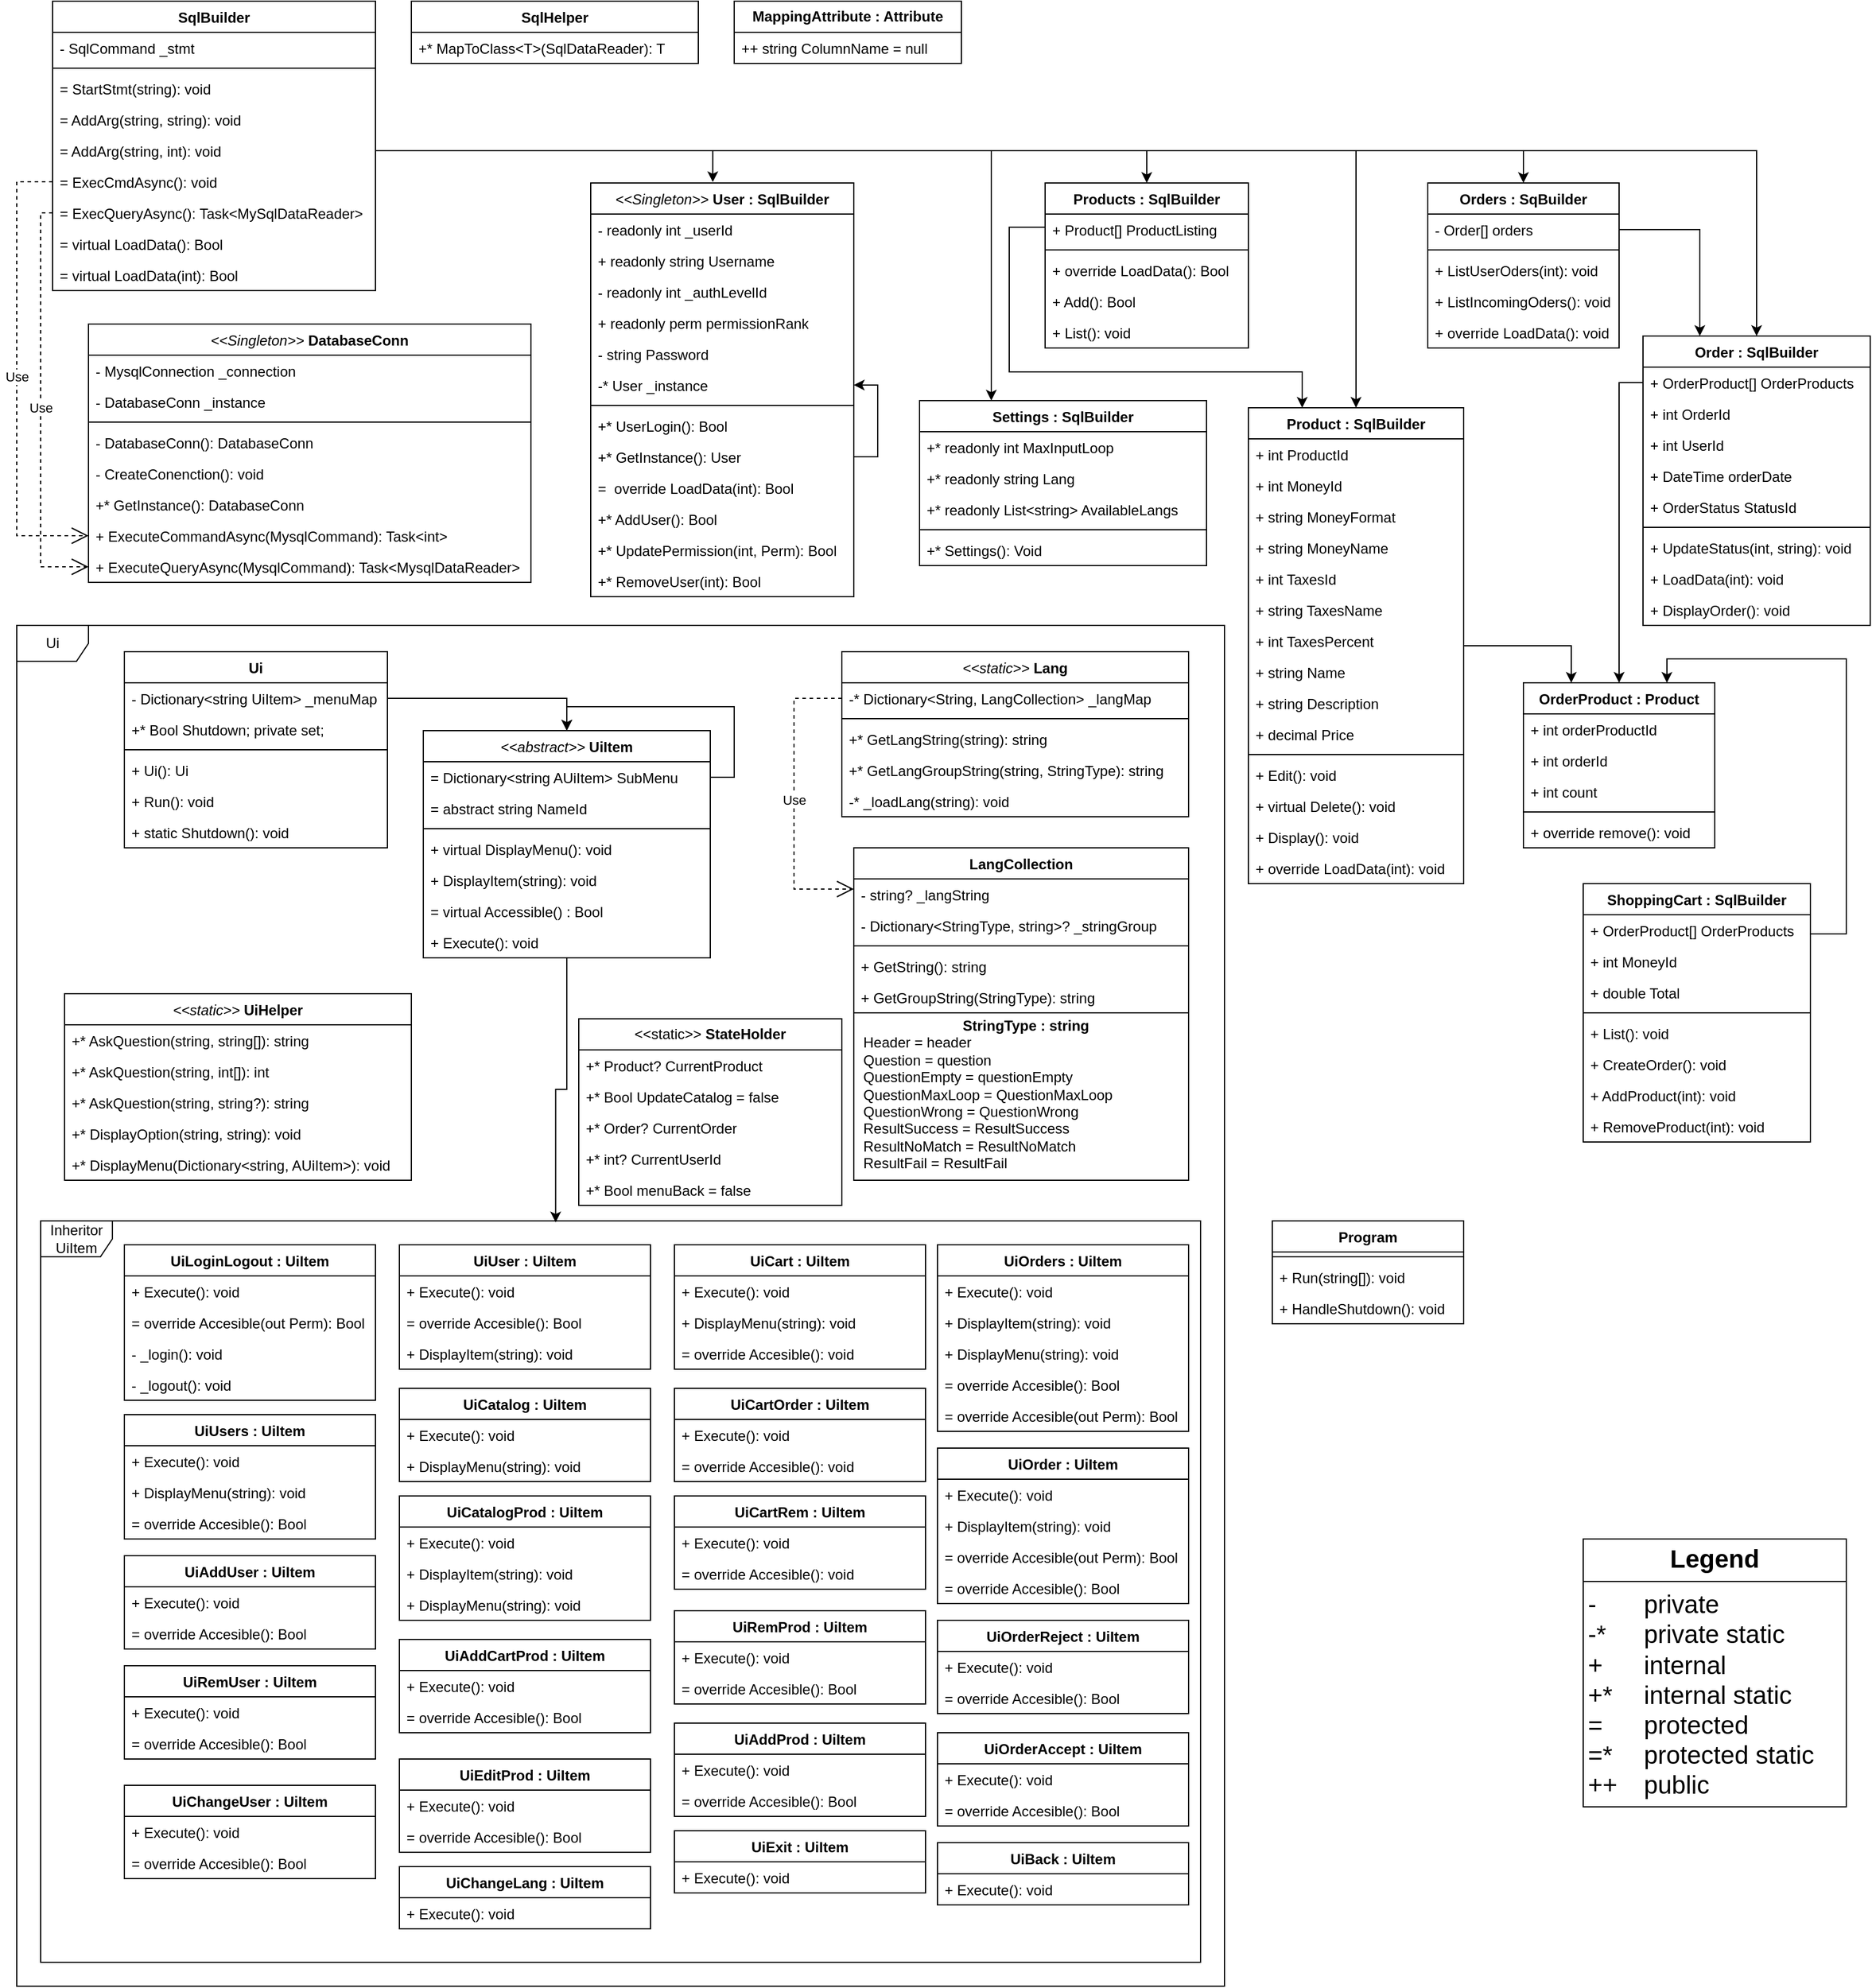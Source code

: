 <mxfile version="25.0.1">
  <diagram id="C5RBs43oDa-KdzZeNtuy" name="Page-1">
    <mxGraphModel dx="1247" dy="734" grid="1" gridSize="10" guides="1" tooltips="1" connect="1" arrows="1" fold="1" page="1" pageScale="1" pageWidth="1654" pageHeight="2336" math="0" shadow="0">
      <root>
        <mxCell id="WIyWlLk6GJQsqaUBKTNV-0" />
        <mxCell id="WIyWlLk6GJQsqaUBKTNV-1" parent="WIyWlLk6GJQsqaUBKTNV-0" />
        <mxCell id="AMGcn8MYUc7WtmLYXmbo-35" value="Products : SqlBuilder" style="swimlane;fontStyle=1;align=center;verticalAlign=top;childLayout=stackLayout;horizontal=1;startSize=26;horizontalStack=0;resizeParent=1;resizeParentMax=0;resizeLast=0;collapsible=1;marginBottom=0;whiteSpace=wrap;html=1;" parent="WIyWlLk6GJQsqaUBKTNV-1" vertex="1">
          <mxGeometry x="890" y="172" width="170" height="138" as="geometry" />
        </mxCell>
        <mxCell id="AMGcn8MYUc7WtmLYXmbo-36" value="+ Product[] ProductListing" style="text;strokeColor=none;fillColor=none;align=left;verticalAlign=top;spacingLeft=4;spacingRight=4;overflow=hidden;rotatable=0;points=[[0,0.5],[1,0.5]];portConstraint=eastwest;whiteSpace=wrap;html=1;" parent="AMGcn8MYUc7WtmLYXmbo-35" vertex="1">
          <mxGeometry y="26" width="170" height="26" as="geometry" />
        </mxCell>
        <mxCell id="AMGcn8MYUc7WtmLYXmbo-37" value="" style="line;strokeWidth=1;fillColor=none;align=left;verticalAlign=middle;spacingTop=-1;spacingLeft=3;spacingRight=3;rotatable=0;labelPosition=right;points=[];portConstraint=eastwest;strokeColor=inherit;" parent="AMGcn8MYUc7WtmLYXmbo-35" vertex="1">
          <mxGeometry y="52" width="170" height="8" as="geometry" />
        </mxCell>
        <mxCell id="AMGcn8MYUc7WtmLYXmbo-38" value="+ override LoadData(): Bool" style="text;strokeColor=none;fillColor=none;align=left;verticalAlign=top;spacingLeft=4;spacingRight=4;overflow=hidden;rotatable=0;points=[[0,0.5],[1,0.5]];portConstraint=eastwest;whiteSpace=wrap;html=1;" parent="AMGcn8MYUc7WtmLYXmbo-35" vertex="1">
          <mxGeometry y="60" width="170" height="26" as="geometry" />
        </mxCell>
        <mxCell id="AMGcn8MYUc7WtmLYXmbo-89" value="+ Add(): Bool" style="text;strokeColor=none;fillColor=none;align=left;verticalAlign=top;spacingLeft=4;spacingRight=4;overflow=hidden;rotatable=0;points=[[0,0.5],[1,0.5]];portConstraint=eastwest;whiteSpace=wrap;html=1;" parent="AMGcn8MYUc7WtmLYXmbo-35" vertex="1">
          <mxGeometry y="86" width="170" height="26" as="geometry" />
        </mxCell>
        <mxCell id="AMGcn8MYUc7WtmLYXmbo-90" value="+ List(): void" style="text;strokeColor=none;fillColor=none;align=left;verticalAlign=top;spacingLeft=4;spacingRight=4;overflow=hidden;rotatable=0;points=[[0,0.5],[1,0.5]];portConstraint=eastwest;whiteSpace=wrap;html=1;" parent="AMGcn8MYUc7WtmLYXmbo-35" vertex="1">
          <mxGeometry y="112" width="170" height="26" as="geometry" />
        </mxCell>
        <mxCell id="AMGcn8MYUc7WtmLYXmbo-39" value="SqlBuilder" style="swimlane;fontStyle=1;align=center;verticalAlign=top;childLayout=stackLayout;horizontal=1;startSize=26;horizontalStack=0;resizeParent=1;resizeParentMax=0;resizeLast=0;collapsible=1;marginBottom=0;whiteSpace=wrap;html=1;" parent="WIyWlLk6GJQsqaUBKTNV-1" vertex="1">
          <mxGeometry x="60" y="20" width="270" height="242" as="geometry" />
        </mxCell>
        <mxCell id="AMGcn8MYUc7WtmLYXmbo-40" value="- SqlCommand _stmt" style="text;strokeColor=none;fillColor=none;align=left;verticalAlign=top;spacingLeft=4;spacingRight=4;overflow=hidden;rotatable=0;points=[[0,0.5],[1,0.5]];portConstraint=eastwest;whiteSpace=wrap;html=1;" parent="AMGcn8MYUc7WtmLYXmbo-39" vertex="1">
          <mxGeometry y="26" width="270" height="26" as="geometry" />
        </mxCell>
        <mxCell id="AMGcn8MYUc7WtmLYXmbo-41" value="" style="line;strokeWidth=1;fillColor=none;align=left;verticalAlign=middle;spacingTop=-1;spacingLeft=3;spacingRight=3;rotatable=0;labelPosition=right;points=[];portConstraint=eastwest;strokeColor=inherit;" parent="AMGcn8MYUc7WtmLYXmbo-39" vertex="1">
          <mxGeometry y="52" width="270" height="8" as="geometry" />
        </mxCell>
        <mxCell id="AMGcn8MYUc7WtmLYXmbo-42" value="= StartStmt(string): void" style="text;strokeColor=none;fillColor=none;align=left;verticalAlign=top;spacingLeft=4;spacingRight=4;overflow=hidden;rotatable=0;points=[[0,0.5],[1,0.5]];portConstraint=eastwest;whiteSpace=wrap;html=1;" parent="AMGcn8MYUc7WtmLYXmbo-39" vertex="1">
          <mxGeometry y="60" width="270" height="26" as="geometry" />
        </mxCell>
        <mxCell id="AMGcn8MYUc7WtmLYXmbo-43" value="= AddArg(string, string): void" style="text;strokeColor=none;fillColor=none;align=left;verticalAlign=top;spacingLeft=4;spacingRight=4;overflow=hidden;rotatable=0;points=[[0,0.5],[1,0.5]];portConstraint=eastwest;whiteSpace=wrap;html=1;" parent="AMGcn8MYUc7WtmLYXmbo-39" vertex="1">
          <mxGeometry y="86" width="270" height="26" as="geometry" />
        </mxCell>
        <mxCell id="AMGcn8MYUc7WtmLYXmbo-44" value="= AddArg(string, int): void" style="text;strokeColor=none;fillColor=none;align=left;verticalAlign=top;spacingLeft=4;spacingRight=4;overflow=hidden;rotatable=0;points=[[0,0.5],[1,0.5]];portConstraint=eastwest;whiteSpace=wrap;html=1;" parent="AMGcn8MYUc7WtmLYXmbo-39" vertex="1">
          <mxGeometry y="112" width="270" height="26" as="geometry" />
        </mxCell>
        <mxCell id="AMGcn8MYUc7WtmLYXmbo-45" value="= ExecCmdAsync(): void" style="text;strokeColor=none;fillColor=none;align=left;verticalAlign=top;spacingLeft=4;spacingRight=4;overflow=hidden;rotatable=0;points=[[0,0.5],[1,0.5]];portConstraint=eastwest;whiteSpace=wrap;html=1;" parent="AMGcn8MYUc7WtmLYXmbo-39" vertex="1">
          <mxGeometry y="138" width="270" height="26" as="geometry" />
        </mxCell>
        <mxCell id="AMGcn8MYUc7WtmLYXmbo-46" value="= ExecQueryAsync(): Task&amp;lt;MySqlDataReader&amp;gt;" style="text;strokeColor=none;fillColor=none;align=left;verticalAlign=top;spacingLeft=4;spacingRight=4;overflow=hidden;rotatable=0;points=[[0,0.5],[1,0.5]];portConstraint=eastwest;whiteSpace=wrap;html=1;" parent="AMGcn8MYUc7WtmLYXmbo-39" vertex="1">
          <mxGeometry y="164" width="270" height="26" as="geometry" />
        </mxCell>
        <mxCell id="AMGcn8MYUc7WtmLYXmbo-47" value="= virtual LoadData(): Bool" style="text;strokeColor=none;fillColor=none;align=left;verticalAlign=top;spacingLeft=4;spacingRight=4;overflow=hidden;rotatable=0;points=[[0,0.5],[1,0.5]];portConstraint=eastwest;whiteSpace=wrap;html=1;" parent="AMGcn8MYUc7WtmLYXmbo-39" vertex="1">
          <mxGeometry y="190" width="270" height="26" as="geometry" />
        </mxCell>
        <mxCell id="AMGcn8MYUc7WtmLYXmbo-48" value="= virtual LoadData(int): Bool" style="text;strokeColor=none;fillColor=none;align=left;verticalAlign=top;spacingLeft=4;spacingRight=4;overflow=hidden;rotatable=0;points=[[0,0.5],[1,0.5]];portConstraint=eastwest;whiteSpace=wrap;html=1;" parent="AMGcn8MYUc7WtmLYXmbo-39" vertex="1">
          <mxGeometry y="216" width="270" height="26" as="geometry" />
        </mxCell>
        <mxCell id="AMGcn8MYUc7WtmLYXmbo-61" style="edgeStyle=orthogonalEdgeStyle;rounded=0;orthogonalLoop=1;jettySize=auto;html=1;entryX=0.464;entryY=-0.002;entryDx=0;entryDy=0;entryPerimeter=0;" parent="WIyWlLk6GJQsqaUBKTNV-1" source="AMGcn8MYUc7WtmLYXmbo-44" target="SdUyqm8xm1Bpvu7bg9v2-1" edge="1">
          <mxGeometry relative="1" as="geometry">
            <mxPoint x="615" y="172" as="targetPoint" />
          </mxGeometry>
        </mxCell>
        <mxCell id="AMGcn8MYUc7WtmLYXmbo-63" style="edgeStyle=orthogonalEdgeStyle;rounded=0;orthogonalLoop=1;jettySize=auto;html=1;entryX=0.5;entryY=0;entryDx=0;entryDy=0;" parent="WIyWlLk6GJQsqaUBKTNV-1" source="AMGcn8MYUc7WtmLYXmbo-44" target="AMGcn8MYUc7WtmLYXmbo-35" edge="1">
          <mxGeometry relative="1" as="geometry" />
        </mxCell>
        <mxCell id="AMGcn8MYUc7WtmLYXmbo-112" style="edgeStyle=orthogonalEdgeStyle;rounded=0;orthogonalLoop=1;jettySize=auto;html=1;entryX=0.25;entryY=0;entryDx=0;entryDy=0;" parent="WIyWlLk6GJQsqaUBKTNV-1" source="AMGcn8MYUc7WtmLYXmbo-68" target="AMGcn8MYUc7WtmLYXmbo-106" edge="1">
          <mxGeometry relative="1" as="geometry">
            <Array as="points">
              <mxPoint x="1330" y="559" />
            </Array>
          </mxGeometry>
        </mxCell>
        <mxCell id="AMGcn8MYUc7WtmLYXmbo-68" value="Product : SqlBuilder" style="swimlane;fontStyle=1;align=center;verticalAlign=top;childLayout=stackLayout;horizontal=1;startSize=26;horizontalStack=0;resizeParent=1;resizeParentMax=0;resizeLast=0;collapsible=1;marginBottom=0;whiteSpace=wrap;html=1;" parent="WIyWlLk6GJQsqaUBKTNV-1" vertex="1">
          <mxGeometry x="1060" y="360" width="180" height="398" as="geometry">
            <mxRectangle x="1060" y="360" width="150" height="30" as="alternateBounds" />
          </mxGeometry>
        </mxCell>
        <mxCell id="AMGcn8MYUc7WtmLYXmbo-99" value="+ int ProductId" style="text;strokeColor=none;fillColor=none;align=left;verticalAlign=top;spacingLeft=4;spacingRight=4;overflow=hidden;rotatable=0;points=[[0,0.5],[1,0.5]];portConstraint=eastwest;whiteSpace=wrap;html=1;" parent="AMGcn8MYUc7WtmLYXmbo-68" vertex="1">
          <mxGeometry y="26" width="180" height="26" as="geometry" />
        </mxCell>
        <mxCell id="AMGcn8MYUc7WtmLYXmbo-69" value="+ int MoneyId" style="text;strokeColor=none;fillColor=none;align=left;verticalAlign=top;spacingLeft=4;spacingRight=4;overflow=hidden;rotatable=0;points=[[0,0.5],[1,0.5]];portConstraint=eastwest;whiteSpace=wrap;html=1;" parent="AMGcn8MYUc7WtmLYXmbo-68" vertex="1">
          <mxGeometry y="52" width="180" height="26" as="geometry" />
        </mxCell>
        <mxCell id="AMGcn8MYUc7WtmLYXmbo-98" value="+ string MoneyFormat" style="text;strokeColor=none;fillColor=none;align=left;verticalAlign=top;spacingLeft=4;spacingRight=4;overflow=hidden;rotatable=0;points=[[0,0.5],[1,0.5]];portConstraint=eastwest;whiteSpace=wrap;html=1;" parent="AMGcn8MYUc7WtmLYXmbo-68" vertex="1">
          <mxGeometry y="78" width="180" height="26" as="geometry" />
        </mxCell>
        <mxCell id="AMGcn8MYUc7WtmLYXmbo-97" value="+ string MoneyName" style="text;strokeColor=none;fillColor=none;align=left;verticalAlign=top;spacingLeft=4;spacingRight=4;overflow=hidden;rotatable=0;points=[[0,0.5],[1,0.5]];portConstraint=eastwest;whiteSpace=wrap;html=1;" parent="AMGcn8MYUc7WtmLYXmbo-68" vertex="1">
          <mxGeometry y="104" width="180" height="26" as="geometry" />
        </mxCell>
        <mxCell id="AMGcn8MYUc7WtmLYXmbo-96" value="+ int TaxesId" style="text;strokeColor=none;fillColor=none;align=left;verticalAlign=top;spacingLeft=4;spacingRight=4;overflow=hidden;rotatable=0;points=[[0,0.5],[1,0.5]];portConstraint=eastwest;whiteSpace=wrap;html=1;" parent="AMGcn8MYUc7WtmLYXmbo-68" vertex="1">
          <mxGeometry y="130" width="180" height="26" as="geometry" />
        </mxCell>
        <mxCell id="AMGcn8MYUc7WtmLYXmbo-95" value="+ string TaxesName" style="text;strokeColor=none;fillColor=none;align=left;verticalAlign=top;spacingLeft=4;spacingRight=4;overflow=hidden;rotatable=0;points=[[0,0.5],[1,0.5]];portConstraint=eastwest;whiteSpace=wrap;html=1;" parent="AMGcn8MYUc7WtmLYXmbo-68" vertex="1">
          <mxGeometry y="156" width="180" height="26" as="geometry" />
        </mxCell>
        <mxCell id="AMGcn8MYUc7WtmLYXmbo-94" value="+ int TaxesPercent" style="text;strokeColor=none;fillColor=none;align=left;verticalAlign=top;spacingLeft=4;spacingRight=4;overflow=hidden;rotatable=0;points=[[0,0.5],[1,0.5]];portConstraint=eastwest;whiteSpace=wrap;html=1;" parent="AMGcn8MYUc7WtmLYXmbo-68" vertex="1">
          <mxGeometry y="182" width="180" height="26" as="geometry" />
        </mxCell>
        <mxCell id="AMGcn8MYUc7WtmLYXmbo-93" value="+ string Name" style="text;strokeColor=none;fillColor=none;align=left;verticalAlign=top;spacingLeft=4;spacingRight=4;overflow=hidden;rotatable=0;points=[[0,0.5],[1,0.5]];portConstraint=eastwest;whiteSpace=wrap;html=1;" parent="AMGcn8MYUc7WtmLYXmbo-68" vertex="1">
          <mxGeometry y="208" width="180" height="26" as="geometry" />
        </mxCell>
        <mxCell id="AMGcn8MYUc7WtmLYXmbo-92" value="+ string Description" style="text;strokeColor=none;fillColor=none;align=left;verticalAlign=top;spacingLeft=4;spacingRight=4;overflow=hidden;rotatable=0;points=[[0,0.5],[1,0.5]];portConstraint=eastwest;whiteSpace=wrap;html=1;" parent="AMGcn8MYUc7WtmLYXmbo-68" vertex="1">
          <mxGeometry y="234" width="180" height="26" as="geometry" />
        </mxCell>
        <mxCell id="AMGcn8MYUc7WtmLYXmbo-91" value="+ decimal Price" style="text;strokeColor=none;fillColor=none;align=left;verticalAlign=top;spacingLeft=4;spacingRight=4;overflow=hidden;rotatable=0;points=[[0,0.5],[1,0.5]];portConstraint=eastwest;whiteSpace=wrap;html=1;" parent="AMGcn8MYUc7WtmLYXmbo-68" vertex="1">
          <mxGeometry y="260" width="180" height="26" as="geometry" />
        </mxCell>
        <mxCell id="AMGcn8MYUc7WtmLYXmbo-70" value="" style="line;strokeWidth=1;fillColor=none;align=left;verticalAlign=middle;spacingTop=-1;spacingLeft=3;spacingRight=3;rotatable=0;labelPosition=right;points=[];portConstraint=eastwest;strokeColor=inherit;" parent="AMGcn8MYUc7WtmLYXmbo-68" vertex="1">
          <mxGeometry y="286" width="180" height="8" as="geometry" />
        </mxCell>
        <mxCell id="AMGcn8MYUc7WtmLYXmbo-71" value="+ Edit(): void" style="text;strokeColor=none;fillColor=none;align=left;verticalAlign=top;spacingLeft=4;spacingRight=4;overflow=hidden;rotatable=0;points=[[0,0.5],[1,0.5]];portConstraint=eastwest;whiteSpace=wrap;html=1;" parent="AMGcn8MYUc7WtmLYXmbo-68" vertex="1">
          <mxGeometry y="294" width="180" height="26" as="geometry" />
        </mxCell>
        <mxCell id="AMGcn8MYUc7WtmLYXmbo-100" value="+ virtual Delete(): void" style="text;strokeColor=none;fillColor=none;align=left;verticalAlign=top;spacingLeft=4;spacingRight=4;overflow=hidden;rotatable=0;points=[[0,0.5],[1,0.5]];portConstraint=eastwest;whiteSpace=wrap;html=1;" parent="AMGcn8MYUc7WtmLYXmbo-68" vertex="1">
          <mxGeometry y="320" width="180" height="26" as="geometry" />
        </mxCell>
        <mxCell id="AMGcn8MYUc7WtmLYXmbo-101" value="+ Display(): void" style="text;strokeColor=none;fillColor=none;align=left;verticalAlign=top;spacingLeft=4;spacingRight=4;overflow=hidden;rotatable=0;points=[[0,0.5],[1,0.5]];portConstraint=eastwest;whiteSpace=wrap;html=1;" parent="AMGcn8MYUc7WtmLYXmbo-68" vertex="1">
          <mxGeometry y="346" width="180" height="26" as="geometry" />
        </mxCell>
        <mxCell id="AMGcn8MYUc7WtmLYXmbo-102" value="+ override LoadData(int): void" style="text;strokeColor=none;fillColor=none;align=left;verticalAlign=top;spacingLeft=4;spacingRight=4;overflow=hidden;rotatable=0;points=[[0,0.5],[1,0.5]];portConstraint=eastwest;whiteSpace=wrap;html=1;" parent="AMGcn8MYUc7WtmLYXmbo-68" vertex="1">
          <mxGeometry y="372" width="180" height="26" as="geometry" />
        </mxCell>
        <mxCell id="AMGcn8MYUc7WtmLYXmbo-72" value="&lt;i style=&quot;font-weight: normal;&quot;&gt;&amp;lt;&amp;lt;Singleton&amp;gt;&amp;gt;&lt;/i&gt; DatabaseConn" style="swimlane;fontStyle=1;align=center;verticalAlign=top;childLayout=stackLayout;horizontal=1;startSize=26;horizontalStack=0;resizeParent=1;resizeParentMax=0;resizeLast=0;collapsible=1;marginBottom=0;whiteSpace=wrap;html=1;" parent="WIyWlLk6GJQsqaUBKTNV-1" vertex="1">
          <mxGeometry x="90" y="290" width="370" height="216" as="geometry" />
        </mxCell>
        <mxCell id="AMGcn8MYUc7WtmLYXmbo-73" value="- MysqlConnection _connection" style="text;strokeColor=none;fillColor=none;align=left;verticalAlign=top;spacingLeft=4;spacingRight=4;overflow=hidden;rotatable=0;points=[[0,0.5],[1,0.5]];portConstraint=eastwest;whiteSpace=wrap;html=1;" parent="AMGcn8MYUc7WtmLYXmbo-72" vertex="1">
          <mxGeometry y="26" width="370" height="26" as="geometry" />
        </mxCell>
        <mxCell id="AMGcn8MYUc7WtmLYXmbo-76" value="- DatabaseConn _instance" style="text;strokeColor=none;fillColor=none;align=left;verticalAlign=top;spacingLeft=4;spacingRight=4;overflow=hidden;rotatable=0;points=[[0,0.5],[1,0.5]];portConstraint=eastwest;whiteSpace=wrap;html=1;" parent="AMGcn8MYUc7WtmLYXmbo-72" vertex="1">
          <mxGeometry y="52" width="370" height="26" as="geometry" />
        </mxCell>
        <mxCell id="AMGcn8MYUc7WtmLYXmbo-74" value="" style="line;strokeWidth=1;fillColor=none;align=left;verticalAlign=middle;spacingTop=-1;spacingLeft=3;spacingRight=3;rotatable=0;labelPosition=right;points=[];portConstraint=eastwest;strokeColor=inherit;" parent="AMGcn8MYUc7WtmLYXmbo-72" vertex="1">
          <mxGeometry y="78" width="370" height="8" as="geometry" />
        </mxCell>
        <mxCell id="AMGcn8MYUc7WtmLYXmbo-78" value="- DatabaseConn(): DatabaseConn" style="text;strokeColor=none;fillColor=none;align=left;verticalAlign=top;spacingLeft=4;spacingRight=4;overflow=hidden;rotatable=0;points=[[0,0.5],[1,0.5]];portConstraint=eastwest;whiteSpace=wrap;html=1;" parent="AMGcn8MYUc7WtmLYXmbo-72" vertex="1">
          <mxGeometry y="86" width="370" height="26" as="geometry" />
        </mxCell>
        <mxCell id="AMGcn8MYUc7WtmLYXmbo-75" value="- CreateConenction(): void" style="text;strokeColor=none;fillColor=none;align=left;verticalAlign=top;spacingLeft=4;spacingRight=4;overflow=hidden;rotatable=0;points=[[0,0.5],[1,0.5]];portConstraint=eastwest;whiteSpace=wrap;html=1;" parent="AMGcn8MYUc7WtmLYXmbo-72" vertex="1">
          <mxGeometry y="112" width="370" height="26" as="geometry" />
        </mxCell>
        <mxCell id="AMGcn8MYUc7WtmLYXmbo-77" value="+* GetInstance(): DatabaseConn" style="text;strokeColor=none;fillColor=none;align=left;verticalAlign=top;spacingLeft=4;spacingRight=4;overflow=hidden;rotatable=0;points=[[0,0.5],[1,0.5]];portConstraint=eastwest;whiteSpace=wrap;html=1;" parent="AMGcn8MYUc7WtmLYXmbo-72" vertex="1">
          <mxGeometry y="138" width="370" height="26" as="geometry" />
        </mxCell>
        <mxCell id="AMGcn8MYUc7WtmLYXmbo-79" value="+ ExecuteCommandAsync(MysqlCommand): Task&amp;lt;int&amp;gt;" style="text;strokeColor=none;fillColor=none;align=left;verticalAlign=top;spacingLeft=4;spacingRight=4;overflow=hidden;rotatable=0;points=[[0,0.5],[1,0.5]];portConstraint=eastwest;whiteSpace=wrap;html=1;" parent="AMGcn8MYUc7WtmLYXmbo-72" vertex="1">
          <mxGeometry y="164" width="370" height="26" as="geometry" />
        </mxCell>
        <mxCell id="AMGcn8MYUc7WtmLYXmbo-80" value="+ ExecuteQueryAsync(MysqlCommand): Task&amp;lt;MysqlDataReader&amp;gt;" style="text;strokeColor=none;fillColor=none;align=left;verticalAlign=top;spacingLeft=4;spacingRight=4;overflow=hidden;rotatable=0;points=[[0,0.5],[1,0.5]];portConstraint=eastwest;whiteSpace=wrap;html=1;" parent="AMGcn8MYUc7WtmLYXmbo-72" vertex="1">
          <mxGeometry y="190" width="370" height="26" as="geometry" />
        </mxCell>
        <mxCell id="AMGcn8MYUc7WtmLYXmbo-85" value="Use" style="endArrow=open;endSize=12;dashed=1;html=1;rounded=0;exitX=0;exitY=0.5;exitDx=0;exitDy=0;entryX=0;entryY=0.5;entryDx=0;entryDy=0;edgeStyle=orthogonalEdgeStyle;" parent="WIyWlLk6GJQsqaUBKTNV-1" source="AMGcn8MYUc7WtmLYXmbo-45" target="AMGcn8MYUc7WtmLYXmbo-79" edge="1">
          <mxGeometry width="160" relative="1" as="geometry">
            <mxPoint x="490" y="300" as="sourcePoint" />
            <mxPoint x="650" y="300" as="targetPoint" />
            <Array as="points">
              <mxPoint x="30" y="171" />
              <mxPoint x="30" y="467" />
            </Array>
          </mxGeometry>
        </mxCell>
        <mxCell id="AMGcn8MYUc7WtmLYXmbo-87" value="Use" style="endArrow=open;endSize=12;dashed=1;html=1;rounded=0;exitX=0;exitY=0.5;exitDx=0;exitDy=0;edgeStyle=orthogonalEdgeStyle;entryX=0;entryY=0.5;entryDx=0;entryDy=0;" parent="WIyWlLk6GJQsqaUBKTNV-1" source="AMGcn8MYUc7WtmLYXmbo-46" target="AMGcn8MYUc7WtmLYXmbo-80" edge="1">
          <mxGeometry width="160" relative="1" as="geometry">
            <mxPoint x="490" y="300" as="sourcePoint" />
            <mxPoint x="80" y="410" as="targetPoint" />
            <Array as="points">
              <mxPoint x="50" y="197" />
              <mxPoint x="50" y="493" />
            </Array>
          </mxGeometry>
        </mxCell>
        <mxCell id="AMGcn8MYUc7WtmLYXmbo-104" style="edgeStyle=orthogonalEdgeStyle;rounded=0;orthogonalLoop=1;jettySize=auto;html=1;exitX=0;exitY=0.5;exitDx=0;exitDy=0;entryX=0.25;entryY=0;entryDx=0;entryDy=0;" parent="WIyWlLk6GJQsqaUBKTNV-1" source="AMGcn8MYUc7WtmLYXmbo-36" target="AMGcn8MYUc7WtmLYXmbo-68" edge="1">
          <mxGeometry relative="1" as="geometry">
            <Array as="points">
              <mxPoint x="890" y="209" />
              <mxPoint x="860" y="209" />
              <mxPoint x="860" y="330" />
              <mxPoint x="1105" y="330" />
            </Array>
          </mxGeometry>
        </mxCell>
        <mxCell id="AMGcn8MYUc7WtmLYXmbo-105" style="edgeStyle=orthogonalEdgeStyle;rounded=0;orthogonalLoop=1;jettySize=auto;html=1;exitX=1;exitY=0.5;exitDx=0;exitDy=0;entryX=0.5;entryY=0;entryDx=0;entryDy=0;" parent="WIyWlLk6GJQsqaUBKTNV-1" source="AMGcn8MYUc7WtmLYXmbo-44" target="AMGcn8MYUc7WtmLYXmbo-68" edge="1">
          <mxGeometry relative="1" as="geometry" />
        </mxCell>
        <mxCell id="AMGcn8MYUc7WtmLYXmbo-106" value="OrderProduct : Product" style="swimlane;fontStyle=1;align=center;verticalAlign=top;childLayout=stackLayout;horizontal=1;startSize=26;horizontalStack=0;resizeParent=1;resizeParentMax=0;resizeLast=0;collapsible=1;marginBottom=0;whiteSpace=wrap;html=1;" parent="WIyWlLk6GJQsqaUBKTNV-1" vertex="1">
          <mxGeometry x="1290" y="590" width="160" height="138" as="geometry" />
        </mxCell>
        <mxCell id="AMGcn8MYUc7WtmLYXmbo-110" value="+ int orderProductId" style="text;strokeColor=none;fillColor=none;align=left;verticalAlign=top;spacingLeft=4;spacingRight=4;overflow=hidden;rotatable=0;points=[[0,0.5],[1,0.5]];portConstraint=eastwest;whiteSpace=wrap;html=1;" parent="AMGcn8MYUc7WtmLYXmbo-106" vertex="1">
          <mxGeometry y="26" width="160" height="26" as="geometry" />
        </mxCell>
        <mxCell id="AMGcn8MYUc7WtmLYXmbo-107" value="+ int orderId" style="text;strokeColor=none;fillColor=none;align=left;verticalAlign=top;spacingLeft=4;spacingRight=4;overflow=hidden;rotatable=0;points=[[0,0.5],[1,0.5]];portConstraint=eastwest;whiteSpace=wrap;html=1;" parent="AMGcn8MYUc7WtmLYXmbo-106" vertex="1">
          <mxGeometry y="52" width="160" height="26" as="geometry" />
        </mxCell>
        <mxCell id="AMGcn8MYUc7WtmLYXmbo-111" value="+ int count" style="text;strokeColor=none;fillColor=none;align=left;verticalAlign=top;spacingLeft=4;spacingRight=4;overflow=hidden;rotatable=0;points=[[0,0.5],[1,0.5]];portConstraint=eastwest;whiteSpace=wrap;html=1;" parent="AMGcn8MYUc7WtmLYXmbo-106" vertex="1">
          <mxGeometry y="78" width="160" height="26" as="geometry" />
        </mxCell>
        <mxCell id="AMGcn8MYUc7WtmLYXmbo-108" value="" style="line;strokeWidth=1;fillColor=none;align=left;verticalAlign=middle;spacingTop=-1;spacingLeft=3;spacingRight=3;rotatable=0;labelPosition=right;points=[];portConstraint=eastwest;strokeColor=inherit;" parent="AMGcn8MYUc7WtmLYXmbo-106" vertex="1">
          <mxGeometry y="104" width="160" height="8" as="geometry" />
        </mxCell>
        <mxCell id="AMGcn8MYUc7WtmLYXmbo-109" value="+ override remove(): void" style="text;strokeColor=none;fillColor=none;align=left;verticalAlign=top;spacingLeft=4;spacingRight=4;overflow=hidden;rotatable=0;points=[[0,0.5],[1,0.5]];portConstraint=eastwest;whiteSpace=wrap;html=1;" parent="AMGcn8MYUc7WtmLYXmbo-106" vertex="1">
          <mxGeometry y="112" width="160" height="26" as="geometry" />
        </mxCell>
        <mxCell id="AMGcn8MYUc7WtmLYXmbo-113" value="Orders : SqBuilder" style="swimlane;fontStyle=1;align=center;verticalAlign=top;childLayout=stackLayout;horizontal=1;startSize=26;horizontalStack=0;resizeParent=1;resizeParentMax=0;resizeLast=0;collapsible=1;marginBottom=0;whiteSpace=wrap;html=1;" parent="WIyWlLk6GJQsqaUBKTNV-1" vertex="1">
          <mxGeometry x="1210" y="172" width="160" height="138" as="geometry" />
        </mxCell>
        <mxCell id="AMGcn8MYUc7WtmLYXmbo-114" value="- Order[] orders" style="text;strokeColor=none;fillColor=none;align=left;verticalAlign=top;spacingLeft=4;spacingRight=4;overflow=hidden;rotatable=0;points=[[0,0.5],[1,0.5]];portConstraint=eastwest;whiteSpace=wrap;html=1;" parent="AMGcn8MYUc7WtmLYXmbo-113" vertex="1">
          <mxGeometry y="26" width="160" height="26" as="geometry" />
        </mxCell>
        <mxCell id="AMGcn8MYUc7WtmLYXmbo-115" value="" style="line;strokeWidth=1;fillColor=none;align=left;verticalAlign=middle;spacingTop=-1;spacingLeft=3;spacingRight=3;rotatable=0;labelPosition=right;points=[];portConstraint=eastwest;strokeColor=inherit;" parent="AMGcn8MYUc7WtmLYXmbo-113" vertex="1">
          <mxGeometry y="52" width="160" height="8" as="geometry" />
        </mxCell>
        <mxCell id="AMGcn8MYUc7WtmLYXmbo-116" value="+ ListUserOders(int): void" style="text;strokeColor=none;fillColor=none;align=left;verticalAlign=top;spacingLeft=4;spacingRight=4;overflow=hidden;rotatable=0;points=[[0,0.5],[1,0.5]];portConstraint=eastwest;whiteSpace=wrap;html=1;" parent="AMGcn8MYUc7WtmLYXmbo-113" vertex="1">
          <mxGeometry y="60" width="160" height="26" as="geometry" />
        </mxCell>
        <mxCell id="AMGcn8MYUc7WtmLYXmbo-125" value="+ ListIncomingOders(): void" style="text;strokeColor=none;fillColor=none;align=left;verticalAlign=top;spacingLeft=4;spacingRight=4;overflow=hidden;rotatable=0;points=[[0,0.5],[1,0.5]];portConstraint=eastwest;whiteSpace=wrap;html=1;" parent="AMGcn8MYUc7WtmLYXmbo-113" vertex="1">
          <mxGeometry y="86" width="160" height="26" as="geometry" />
        </mxCell>
        <mxCell id="AMGcn8MYUc7WtmLYXmbo-126" value="+ override LoadData(): void" style="text;strokeColor=none;fillColor=none;align=left;verticalAlign=top;spacingLeft=4;spacingRight=4;overflow=hidden;rotatable=0;points=[[0,0.5],[1,0.5]];portConstraint=eastwest;whiteSpace=wrap;html=1;" parent="AMGcn8MYUc7WtmLYXmbo-113" vertex="1">
          <mxGeometry y="112" width="160" height="26" as="geometry" />
        </mxCell>
        <mxCell id="AMGcn8MYUc7WtmLYXmbo-117" value="Order : SqlBuilder" style="swimlane;fontStyle=1;align=center;verticalAlign=top;childLayout=stackLayout;horizontal=1;startSize=26;horizontalStack=0;resizeParent=1;resizeParentMax=0;resizeLast=0;collapsible=1;marginBottom=0;whiteSpace=wrap;html=1;" parent="WIyWlLk6GJQsqaUBKTNV-1" vertex="1">
          <mxGeometry x="1390" y="300" width="190" height="242" as="geometry" />
        </mxCell>
        <mxCell id="AMGcn8MYUc7WtmLYXmbo-118" value="+ OrderProduct[] OrderProducts" style="text;strokeColor=none;fillColor=none;align=left;verticalAlign=top;spacingLeft=4;spacingRight=4;overflow=hidden;rotatable=0;points=[[0,0.5],[1,0.5]];portConstraint=eastwest;whiteSpace=wrap;html=1;" parent="AMGcn8MYUc7WtmLYXmbo-117" vertex="1">
          <mxGeometry y="26" width="190" height="26" as="geometry" />
        </mxCell>
        <mxCell id="AMGcn8MYUc7WtmLYXmbo-129" value="+ int OrderId" style="text;strokeColor=none;fillColor=none;align=left;verticalAlign=top;spacingLeft=4;spacingRight=4;overflow=hidden;rotatable=0;points=[[0,0.5],[1,0.5]];portConstraint=eastwest;whiteSpace=wrap;html=1;" parent="AMGcn8MYUc7WtmLYXmbo-117" vertex="1">
          <mxGeometry y="52" width="190" height="26" as="geometry" />
        </mxCell>
        <mxCell id="AMGcn8MYUc7WtmLYXmbo-130" value="+ int UserId" style="text;strokeColor=none;fillColor=none;align=left;verticalAlign=top;spacingLeft=4;spacingRight=4;overflow=hidden;rotatable=0;points=[[0,0.5],[1,0.5]];portConstraint=eastwest;whiteSpace=wrap;html=1;" parent="AMGcn8MYUc7WtmLYXmbo-117" vertex="1">
          <mxGeometry y="78" width="190" height="26" as="geometry" />
        </mxCell>
        <mxCell id="AMGcn8MYUc7WtmLYXmbo-128" value="+ DateTime orderDate" style="text;strokeColor=none;fillColor=none;align=left;verticalAlign=top;spacingLeft=4;spacingRight=4;overflow=hidden;rotatable=0;points=[[0,0.5],[1,0.5]];portConstraint=eastwest;whiteSpace=wrap;html=1;" parent="AMGcn8MYUc7WtmLYXmbo-117" vertex="1">
          <mxGeometry y="104" width="190" height="26" as="geometry" />
        </mxCell>
        <mxCell id="AMGcn8MYUc7WtmLYXmbo-127" value="+ OrderStatus StatusId" style="text;strokeColor=none;fillColor=none;align=left;verticalAlign=top;spacingLeft=4;spacingRight=4;overflow=hidden;rotatable=0;points=[[0,0.5],[1,0.5]];portConstraint=eastwest;whiteSpace=wrap;html=1;" parent="AMGcn8MYUc7WtmLYXmbo-117" vertex="1">
          <mxGeometry y="130" width="190" height="26" as="geometry" />
        </mxCell>
        <mxCell id="AMGcn8MYUc7WtmLYXmbo-119" value="" style="line;strokeWidth=1;fillColor=none;align=left;verticalAlign=middle;spacingTop=-1;spacingLeft=3;spacingRight=3;rotatable=0;labelPosition=right;points=[];portConstraint=eastwest;strokeColor=inherit;" parent="AMGcn8MYUc7WtmLYXmbo-117" vertex="1">
          <mxGeometry y="156" width="190" height="8" as="geometry" />
        </mxCell>
        <mxCell id="AMGcn8MYUc7WtmLYXmbo-120" value="+ UpdateStatus(int, string): void" style="text;strokeColor=none;fillColor=none;align=left;verticalAlign=top;spacingLeft=4;spacingRight=4;overflow=hidden;rotatable=0;points=[[0,0.5],[1,0.5]];portConstraint=eastwest;whiteSpace=wrap;html=1;" parent="AMGcn8MYUc7WtmLYXmbo-117" vertex="1">
          <mxGeometry y="164" width="190" height="26" as="geometry" />
        </mxCell>
        <mxCell id="AMGcn8MYUc7WtmLYXmbo-131" value="+ LoadData(int): void" style="text;strokeColor=none;fillColor=none;align=left;verticalAlign=top;spacingLeft=4;spacingRight=4;overflow=hidden;rotatable=0;points=[[0,0.5],[1,0.5]];portConstraint=eastwest;whiteSpace=wrap;html=1;" parent="AMGcn8MYUc7WtmLYXmbo-117" vertex="1">
          <mxGeometry y="190" width="190" height="26" as="geometry" />
        </mxCell>
        <mxCell id="AMGcn8MYUc7WtmLYXmbo-132" value="+ DisplayOrder(): void" style="text;strokeColor=none;fillColor=none;align=left;verticalAlign=top;spacingLeft=4;spacingRight=4;overflow=hidden;rotatable=0;points=[[0,0.5],[1,0.5]];portConstraint=eastwest;whiteSpace=wrap;html=1;" parent="AMGcn8MYUc7WtmLYXmbo-117" vertex="1">
          <mxGeometry y="216" width="190" height="26" as="geometry" />
        </mxCell>
        <mxCell id="AMGcn8MYUc7WtmLYXmbo-121" style="edgeStyle=orthogonalEdgeStyle;rounded=0;orthogonalLoop=1;jettySize=auto;html=1;exitX=1;exitY=0.5;exitDx=0;exitDy=0;entryX=0.25;entryY=0;entryDx=0;entryDy=0;" parent="WIyWlLk6GJQsqaUBKTNV-1" source="AMGcn8MYUc7WtmLYXmbo-114" target="AMGcn8MYUc7WtmLYXmbo-117" edge="1">
          <mxGeometry relative="1" as="geometry" />
        </mxCell>
        <mxCell id="AMGcn8MYUc7WtmLYXmbo-122" style="edgeStyle=orthogonalEdgeStyle;rounded=0;orthogonalLoop=1;jettySize=auto;html=1;exitX=1;exitY=0.5;exitDx=0;exitDy=0;entryX=0.5;entryY=0;entryDx=0;entryDy=0;" parent="WIyWlLk6GJQsqaUBKTNV-1" source="AMGcn8MYUc7WtmLYXmbo-44" target="AMGcn8MYUc7WtmLYXmbo-117" edge="1">
          <mxGeometry relative="1" as="geometry" />
        </mxCell>
        <mxCell id="AMGcn8MYUc7WtmLYXmbo-123" style="edgeStyle=orthogonalEdgeStyle;rounded=0;orthogonalLoop=1;jettySize=auto;html=1;exitX=1;exitY=0.5;exitDx=0;exitDy=0;" parent="WIyWlLk6GJQsqaUBKTNV-1" source="AMGcn8MYUc7WtmLYXmbo-44" target="AMGcn8MYUc7WtmLYXmbo-113" edge="1">
          <mxGeometry relative="1" as="geometry" />
        </mxCell>
        <mxCell id="AMGcn8MYUc7WtmLYXmbo-124" style="edgeStyle=orthogonalEdgeStyle;rounded=0;orthogonalLoop=1;jettySize=auto;html=1;exitX=0;exitY=0.5;exitDx=0;exitDy=0;entryX=0.5;entryY=0;entryDx=0;entryDy=0;" parent="WIyWlLk6GJQsqaUBKTNV-1" source="AMGcn8MYUc7WtmLYXmbo-118" target="AMGcn8MYUc7WtmLYXmbo-106" edge="1">
          <mxGeometry relative="1" as="geometry" />
        </mxCell>
        <mxCell id="AMGcn8MYUc7WtmLYXmbo-133" value="ShoppingCart : SqlBuilder" style="swimlane;fontStyle=1;align=center;verticalAlign=top;childLayout=stackLayout;horizontal=1;startSize=26;horizontalStack=0;resizeParent=1;resizeParentMax=0;resizeLast=0;collapsible=1;marginBottom=0;whiteSpace=wrap;html=1;" parent="WIyWlLk6GJQsqaUBKTNV-1" vertex="1">
          <mxGeometry x="1340" y="758" width="190" height="216" as="geometry" />
        </mxCell>
        <mxCell id="AMGcn8MYUc7WtmLYXmbo-134" value="+ OrderProduct[] OrderProducts" style="text;strokeColor=none;fillColor=none;align=left;verticalAlign=top;spacingLeft=4;spacingRight=4;overflow=hidden;rotatable=0;points=[[0,0.5],[1,0.5]];portConstraint=eastwest;whiteSpace=wrap;html=1;" parent="AMGcn8MYUc7WtmLYXmbo-133" vertex="1">
          <mxGeometry y="26" width="190" height="26" as="geometry" />
        </mxCell>
        <mxCell id="AMGcn8MYUc7WtmLYXmbo-137" value="+ int MoneyId" style="text;strokeColor=none;fillColor=none;align=left;verticalAlign=top;spacingLeft=4;spacingRight=4;overflow=hidden;rotatable=0;points=[[0,0.5],[1,0.5]];portConstraint=eastwest;whiteSpace=wrap;html=1;" parent="AMGcn8MYUc7WtmLYXmbo-133" vertex="1">
          <mxGeometry y="52" width="190" height="26" as="geometry" />
        </mxCell>
        <mxCell id="AMGcn8MYUc7WtmLYXmbo-138" value="+ double Total" style="text;strokeColor=none;fillColor=none;align=left;verticalAlign=top;spacingLeft=4;spacingRight=4;overflow=hidden;rotatable=0;points=[[0,0.5],[1,0.5]];portConstraint=eastwest;whiteSpace=wrap;html=1;" parent="AMGcn8MYUc7WtmLYXmbo-133" vertex="1">
          <mxGeometry y="78" width="190" height="26" as="geometry" />
        </mxCell>
        <mxCell id="AMGcn8MYUc7WtmLYXmbo-135" value="" style="line;strokeWidth=1;fillColor=none;align=left;verticalAlign=middle;spacingTop=-1;spacingLeft=3;spacingRight=3;rotatable=0;labelPosition=right;points=[];portConstraint=eastwest;strokeColor=inherit;" parent="AMGcn8MYUc7WtmLYXmbo-133" vertex="1">
          <mxGeometry y="104" width="190" height="8" as="geometry" />
        </mxCell>
        <mxCell id="AMGcn8MYUc7WtmLYXmbo-136" value="+ List(): void" style="text;strokeColor=none;fillColor=none;align=left;verticalAlign=top;spacingLeft=4;spacingRight=4;overflow=hidden;rotatable=0;points=[[0,0.5],[1,0.5]];portConstraint=eastwest;whiteSpace=wrap;html=1;" parent="AMGcn8MYUc7WtmLYXmbo-133" vertex="1">
          <mxGeometry y="112" width="190" height="26" as="geometry" />
        </mxCell>
        <mxCell id="AMGcn8MYUc7WtmLYXmbo-139" value="+ CreateOrder(): void" style="text;strokeColor=none;fillColor=none;align=left;verticalAlign=top;spacingLeft=4;spacingRight=4;overflow=hidden;rotatable=0;points=[[0,0.5],[1,0.5]];portConstraint=eastwest;whiteSpace=wrap;html=1;" parent="AMGcn8MYUc7WtmLYXmbo-133" vertex="1">
          <mxGeometry y="138" width="190" height="26" as="geometry" />
        </mxCell>
        <mxCell id="AMGcn8MYUc7WtmLYXmbo-140" value="+ AddProduct(int): void" style="text;strokeColor=none;fillColor=none;align=left;verticalAlign=top;spacingLeft=4;spacingRight=4;overflow=hidden;rotatable=0;points=[[0,0.5],[1,0.5]];portConstraint=eastwest;whiteSpace=wrap;html=1;" parent="AMGcn8MYUc7WtmLYXmbo-133" vertex="1">
          <mxGeometry y="164" width="190" height="26" as="geometry" />
        </mxCell>
        <mxCell id="AMGcn8MYUc7WtmLYXmbo-141" value="+ RemoveProduct(int): void" style="text;strokeColor=none;fillColor=none;align=left;verticalAlign=top;spacingLeft=4;spacingRight=4;overflow=hidden;rotatable=0;points=[[0,0.5],[1,0.5]];portConstraint=eastwest;whiteSpace=wrap;html=1;" parent="AMGcn8MYUc7WtmLYXmbo-133" vertex="1">
          <mxGeometry y="190" width="190" height="26" as="geometry" />
        </mxCell>
        <mxCell id="AMGcn8MYUc7WtmLYXmbo-142" style="edgeStyle=orthogonalEdgeStyle;rounded=0;orthogonalLoop=1;jettySize=auto;html=1;entryX=0.75;entryY=0;entryDx=0;entryDy=0;" parent="WIyWlLk6GJQsqaUBKTNV-1" source="AMGcn8MYUc7WtmLYXmbo-134" target="AMGcn8MYUc7WtmLYXmbo-106" edge="1">
          <mxGeometry relative="1" as="geometry">
            <mxPoint x="1410" y="590" as="targetPoint" />
            <Array as="points">
              <mxPoint x="1560" y="800" />
              <mxPoint x="1560" y="570" />
              <mxPoint x="1410" y="570" />
            </Array>
          </mxGeometry>
        </mxCell>
        <mxCell id="AMGcn8MYUc7WtmLYXmbo-144" value="Ui" style="shape=umlFrame;whiteSpace=wrap;html=1;pointerEvents=0;" parent="WIyWlLk6GJQsqaUBKTNV-1" vertex="1">
          <mxGeometry x="30" y="542" width="1010" height="1138" as="geometry" />
        </mxCell>
        <mxCell id="AMGcn8MYUc7WtmLYXmbo-145" value="Ui" style="swimlane;fontStyle=1;align=center;verticalAlign=top;childLayout=stackLayout;horizontal=1;startSize=26;horizontalStack=0;resizeParent=1;resizeParentMax=0;resizeLast=0;collapsible=1;marginBottom=0;whiteSpace=wrap;html=1;" parent="WIyWlLk6GJQsqaUBKTNV-1" vertex="1">
          <mxGeometry x="120" y="564" width="220" height="164" as="geometry" />
        </mxCell>
        <mxCell id="AMGcn8MYUc7WtmLYXmbo-146" value="- Dictionary&amp;lt;string UiItem&amp;gt; _menuMap" style="text;strokeColor=none;fillColor=none;align=left;verticalAlign=top;spacingLeft=4;spacingRight=4;overflow=hidden;rotatable=0;points=[[0,0.5],[1,0.5]];portConstraint=eastwest;whiteSpace=wrap;html=1;" parent="AMGcn8MYUc7WtmLYXmbo-145" vertex="1">
          <mxGeometry y="26" width="220" height="26" as="geometry" />
        </mxCell>
        <mxCell id="AMGcn8MYUc7WtmLYXmbo-150" value="+* Bool Shutdown; private set;" style="text;strokeColor=none;fillColor=none;align=left;verticalAlign=top;spacingLeft=4;spacingRight=4;overflow=hidden;rotatable=0;points=[[0,0.5],[1,0.5]];portConstraint=eastwest;whiteSpace=wrap;html=1;" parent="AMGcn8MYUc7WtmLYXmbo-145" vertex="1">
          <mxGeometry y="52" width="220" height="26" as="geometry" />
        </mxCell>
        <mxCell id="AMGcn8MYUc7WtmLYXmbo-147" value="" style="line;strokeWidth=1;fillColor=none;align=left;verticalAlign=middle;spacingTop=-1;spacingLeft=3;spacingRight=3;rotatable=0;labelPosition=right;points=[];portConstraint=eastwest;strokeColor=inherit;" parent="AMGcn8MYUc7WtmLYXmbo-145" vertex="1">
          <mxGeometry y="78" width="220" height="8" as="geometry" />
        </mxCell>
        <mxCell id="AMGcn8MYUc7WtmLYXmbo-148" value="+ Ui(): Ui" style="text;strokeColor=none;fillColor=none;align=left;verticalAlign=top;spacingLeft=4;spacingRight=4;overflow=hidden;rotatable=0;points=[[0,0.5],[1,0.5]];portConstraint=eastwest;whiteSpace=wrap;html=1;" parent="AMGcn8MYUc7WtmLYXmbo-145" vertex="1">
          <mxGeometry y="86" width="220" height="26" as="geometry" />
        </mxCell>
        <mxCell id="AMGcn8MYUc7WtmLYXmbo-149" value="+ Run(): void" style="text;strokeColor=none;fillColor=none;align=left;verticalAlign=top;spacingLeft=4;spacingRight=4;overflow=hidden;rotatable=0;points=[[0,0.5],[1,0.5]];portConstraint=eastwest;whiteSpace=wrap;html=1;" parent="AMGcn8MYUc7WtmLYXmbo-145" vertex="1">
          <mxGeometry y="112" width="220" height="26" as="geometry" />
        </mxCell>
        <mxCell id="AMGcn8MYUc7WtmLYXmbo-151" value="+ static Shutdown(): void" style="text;strokeColor=none;fillColor=none;align=left;verticalAlign=top;spacingLeft=4;spacingRight=4;overflow=hidden;rotatable=0;points=[[0,0.5],[1,0.5]];portConstraint=eastwest;whiteSpace=wrap;html=1;" parent="AMGcn8MYUc7WtmLYXmbo-145" vertex="1">
          <mxGeometry y="138" width="220" height="26" as="geometry" />
        </mxCell>
        <mxCell id="AMGcn8MYUc7WtmLYXmbo-152" value="&lt;i style=&quot;font-weight: normal;&quot;&gt;&amp;lt;&amp;lt;abstract&amp;gt;&amp;gt;&lt;/i&gt; UiItem" style="swimlane;fontStyle=1;align=center;verticalAlign=top;childLayout=stackLayout;horizontal=1;startSize=26;horizontalStack=0;resizeParent=1;resizeParentMax=0;resizeLast=0;collapsible=1;marginBottom=0;whiteSpace=wrap;html=1;" parent="WIyWlLk6GJQsqaUBKTNV-1" vertex="1">
          <mxGeometry x="370" y="630" width="240" height="190" as="geometry" />
        </mxCell>
        <mxCell id="AMGcn8MYUc7WtmLYXmbo-164" style="edgeStyle=orthogonalEdgeStyle;rounded=0;orthogonalLoop=1;jettySize=auto;html=1;exitX=1;exitY=0.5;exitDx=0;exitDy=0;entryX=0.5;entryY=0;entryDx=0;entryDy=0;" parent="AMGcn8MYUc7WtmLYXmbo-152" source="AMGcn8MYUc7WtmLYXmbo-153" target="AMGcn8MYUc7WtmLYXmbo-152" edge="1">
          <mxGeometry relative="1" as="geometry">
            <Array as="points">
              <mxPoint x="260" y="39" />
              <mxPoint x="260" y="-20" />
              <mxPoint x="120" y="-20" />
            </Array>
          </mxGeometry>
        </mxCell>
        <mxCell id="AMGcn8MYUc7WtmLYXmbo-153" value="= Dictionary&amp;lt;string AUiItem&amp;gt; SubMenu" style="text;strokeColor=none;fillColor=none;align=left;verticalAlign=top;spacingLeft=4;spacingRight=4;overflow=hidden;rotatable=0;points=[[0,0.5],[1,0.5]];portConstraint=eastwest;whiteSpace=wrap;html=1;" parent="AMGcn8MYUc7WtmLYXmbo-152" vertex="1">
          <mxGeometry y="26" width="240" height="26" as="geometry" />
        </mxCell>
        <mxCell id="b0uGK1O4iB8iK5rUD-HT-0" value="= abstract string NameId" style="text;strokeColor=none;fillColor=none;align=left;verticalAlign=top;spacingLeft=4;spacingRight=4;overflow=hidden;rotatable=0;points=[[0,0.5],[1,0.5]];portConstraint=eastwest;whiteSpace=wrap;html=1;" vertex="1" parent="AMGcn8MYUc7WtmLYXmbo-152">
          <mxGeometry y="52" width="240" height="26" as="geometry" />
        </mxCell>
        <mxCell id="AMGcn8MYUc7WtmLYXmbo-154" value="" style="line;strokeWidth=1;fillColor=none;align=left;verticalAlign=middle;spacingTop=-1;spacingLeft=3;spacingRight=3;rotatable=0;labelPosition=right;points=[];portConstraint=eastwest;strokeColor=inherit;" parent="AMGcn8MYUc7WtmLYXmbo-152" vertex="1">
          <mxGeometry y="78" width="240" height="8" as="geometry" />
        </mxCell>
        <mxCell id="AMGcn8MYUc7WtmLYXmbo-155" value="+ virtual DisplayMenu(): void" style="text;strokeColor=none;fillColor=none;align=left;verticalAlign=top;spacingLeft=4;spacingRight=4;overflow=hidden;rotatable=0;points=[[0,0.5],[1,0.5]];portConstraint=eastwest;whiteSpace=wrap;html=1;" parent="AMGcn8MYUc7WtmLYXmbo-152" vertex="1">
          <mxGeometry y="86" width="240" height="26" as="geometry" />
        </mxCell>
        <mxCell id="AMGcn8MYUc7WtmLYXmbo-156" value="+ DisplayItem(string): void" style="text;strokeColor=none;fillColor=none;align=left;verticalAlign=top;spacingLeft=4;spacingRight=4;overflow=hidden;rotatable=0;points=[[0,0.5],[1,0.5]];portConstraint=eastwest;whiteSpace=wrap;html=1;" parent="AMGcn8MYUc7WtmLYXmbo-152" vertex="1">
          <mxGeometry y="112" width="240" height="26" as="geometry" />
        </mxCell>
        <mxCell id="AMGcn8MYUc7WtmLYXmbo-157" value="= virtual Accessible() : Bool" style="text;strokeColor=none;fillColor=none;align=left;verticalAlign=top;spacingLeft=4;spacingRight=4;overflow=hidden;rotatable=0;points=[[0,0.5],[1,0.5]];portConstraint=eastwest;whiteSpace=wrap;html=1;" parent="AMGcn8MYUc7WtmLYXmbo-152" vertex="1">
          <mxGeometry y="138" width="240" height="26" as="geometry" />
        </mxCell>
        <mxCell id="AMGcn8MYUc7WtmLYXmbo-158" value="+ Execute(): void" style="text;strokeColor=none;fillColor=none;align=left;verticalAlign=top;spacingLeft=4;spacingRight=4;overflow=hidden;rotatable=0;points=[[0,0.5],[1,0.5]];portConstraint=eastwest;whiteSpace=wrap;html=1;" parent="AMGcn8MYUc7WtmLYXmbo-152" vertex="1">
          <mxGeometry y="164" width="240" height="26" as="geometry" />
        </mxCell>
        <mxCell id="AMGcn8MYUc7WtmLYXmbo-162" style="edgeStyle=orthogonalEdgeStyle;rounded=0;orthogonalLoop=1;jettySize=auto;html=1;exitX=1;exitY=0.5;exitDx=0;exitDy=0;entryX=0.5;entryY=0;entryDx=0;entryDy=0;" parent="WIyWlLk6GJQsqaUBKTNV-1" source="AMGcn8MYUc7WtmLYXmbo-146" target="AMGcn8MYUc7WtmLYXmbo-152" edge="1">
          <mxGeometry relative="1" as="geometry" />
        </mxCell>
        <mxCell id="AMGcn8MYUc7WtmLYXmbo-165" value="&lt;i style=&quot;font-weight: normal;&quot;&gt;&amp;lt;&amp;lt;static&amp;gt;&amp;gt;&lt;/i&gt; UiHelper" style="swimlane;fontStyle=1;align=center;verticalAlign=top;childLayout=stackLayout;horizontal=1;startSize=26;horizontalStack=0;resizeParent=1;resizeParentMax=0;resizeLast=0;collapsible=1;marginBottom=0;whiteSpace=wrap;html=1;" parent="WIyWlLk6GJQsqaUBKTNV-1" vertex="1">
          <mxGeometry x="70" y="850" width="290" height="156" as="geometry" />
        </mxCell>
        <mxCell id="AMGcn8MYUc7WtmLYXmbo-166" value="+* AskQuestion(string, string[]): string" style="text;strokeColor=none;fillColor=none;align=left;verticalAlign=top;spacingLeft=4;spacingRight=4;overflow=hidden;rotatable=0;points=[[0,0.5],[1,0.5]];portConstraint=eastwest;whiteSpace=wrap;html=1;" parent="AMGcn8MYUc7WtmLYXmbo-165" vertex="1">
          <mxGeometry y="26" width="290" height="26" as="geometry" />
        </mxCell>
        <mxCell id="AMGcn8MYUc7WtmLYXmbo-169" value="+* AskQuestion(string, int[]): int" style="text;strokeColor=none;fillColor=none;align=left;verticalAlign=top;spacingLeft=4;spacingRight=4;overflow=hidden;rotatable=0;points=[[0,0.5],[1,0.5]];portConstraint=eastwest;whiteSpace=wrap;html=1;" parent="AMGcn8MYUc7WtmLYXmbo-165" vertex="1">
          <mxGeometry y="52" width="290" height="26" as="geometry" />
        </mxCell>
        <mxCell id="AMGcn8MYUc7WtmLYXmbo-170" value="+* AskQuestion(string, string?): string" style="text;strokeColor=none;fillColor=none;align=left;verticalAlign=top;spacingLeft=4;spacingRight=4;overflow=hidden;rotatable=0;points=[[0,0.5],[1,0.5]];portConstraint=eastwest;whiteSpace=wrap;html=1;" parent="AMGcn8MYUc7WtmLYXmbo-165" vertex="1">
          <mxGeometry y="78" width="290" height="26" as="geometry" />
        </mxCell>
        <mxCell id="AMGcn8MYUc7WtmLYXmbo-168" value="+* DisplayOption(string, string): void" style="text;strokeColor=none;fillColor=none;align=left;verticalAlign=top;spacingLeft=4;spacingRight=4;overflow=hidden;rotatable=0;points=[[0,0.5],[1,0.5]];portConstraint=eastwest;whiteSpace=wrap;html=1;" parent="AMGcn8MYUc7WtmLYXmbo-165" vertex="1">
          <mxGeometry y="104" width="290" height="26" as="geometry" />
        </mxCell>
        <mxCell id="AMGcn8MYUc7WtmLYXmbo-172" value="+* DisplayMenu(Dictionary&amp;lt;string, AUiItem&amp;gt;): void" style="text;strokeColor=none;fillColor=none;align=left;verticalAlign=top;spacingLeft=4;spacingRight=4;overflow=hidden;rotatable=0;points=[[0,0.5],[1,0.5]];portConstraint=eastwest;whiteSpace=wrap;html=1;" parent="AMGcn8MYUc7WtmLYXmbo-165" vertex="1">
          <mxGeometry y="130" width="290" height="26" as="geometry" />
        </mxCell>
        <mxCell id="AMGcn8MYUc7WtmLYXmbo-173" value="&lt;i style=&quot;font-weight: normal;&quot;&gt;&amp;lt;&amp;lt;static&amp;gt;&amp;gt; &lt;/i&gt;Lang" style="swimlane;fontStyle=1;align=center;verticalAlign=top;childLayout=stackLayout;horizontal=1;startSize=26;horizontalStack=0;resizeParent=1;resizeParentMax=0;resizeLast=0;collapsible=1;marginBottom=0;whiteSpace=wrap;html=1;" parent="WIyWlLk6GJQsqaUBKTNV-1" vertex="1">
          <mxGeometry x="720" y="564" width="290" height="138" as="geometry" />
        </mxCell>
        <mxCell id="AMGcn8MYUc7WtmLYXmbo-174" value="-* Dictionary&amp;lt;String, LangCollection&amp;gt; _langMap" style="text;strokeColor=none;fillColor=none;align=left;verticalAlign=top;spacingLeft=4;spacingRight=4;overflow=hidden;rotatable=0;points=[[0,0.5],[1,0.5]];portConstraint=eastwest;whiteSpace=wrap;html=1;" parent="AMGcn8MYUc7WtmLYXmbo-173" vertex="1">
          <mxGeometry y="26" width="290" height="26" as="geometry" />
        </mxCell>
        <mxCell id="AMGcn8MYUc7WtmLYXmbo-175" value="" style="line;strokeWidth=1;fillColor=none;align=left;verticalAlign=middle;spacingTop=-1;spacingLeft=3;spacingRight=3;rotatable=0;labelPosition=right;points=[];portConstraint=eastwest;strokeColor=inherit;" parent="AMGcn8MYUc7WtmLYXmbo-173" vertex="1">
          <mxGeometry y="52" width="290" height="8" as="geometry" />
        </mxCell>
        <mxCell id="AMGcn8MYUc7WtmLYXmbo-176" value="+* GetLangString(string): string" style="text;strokeColor=none;fillColor=none;align=left;verticalAlign=top;spacingLeft=4;spacingRight=4;overflow=hidden;rotatable=0;points=[[0,0.5],[1,0.5]];portConstraint=eastwest;whiteSpace=wrap;html=1;" parent="AMGcn8MYUc7WtmLYXmbo-173" vertex="1">
          <mxGeometry y="60" width="290" height="26" as="geometry" />
        </mxCell>
        <mxCell id="AMGcn8MYUc7WtmLYXmbo-177" value="+* GetLangGroupString(string, StringType): string" style="text;strokeColor=none;fillColor=none;align=left;verticalAlign=top;spacingLeft=4;spacingRight=4;overflow=hidden;rotatable=0;points=[[0,0.5],[1,0.5]];portConstraint=eastwest;whiteSpace=wrap;html=1;" parent="AMGcn8MYUc7WtmLYXmbo-173" vertex="1">
          <mxGeometry y="86" width="290" height="26" as="geometry" />
        </mxCell>
        <mxCell id="AMGcn8MYUc7WtmLYXmbo-188" value="-* _loadLang(string): void" style="text;strokeColor=none;fillColor=none;align=left;verticalAlign=top;spacingLeft=4;spacingRight=4;overflow=hidden;rotatable=0;points=[[0,0.5],[1,0.5]];portConstraint=eastwest;whiteSpace=wrap;html=1;" parent="AMGcn8MYUc7WtmLYXmbo-173" vertex="1">
          <mxGeometry y="112" width="290" height="26" as="geometry" />
        </mxCell>
        <mxCell id="AMGcn8MYUc7WtmLYXmbo-179" value="LangCollection" style="swimlane;fontStyle=1;align=center;verticalAlign=top;childLayout=stackLayout;horizontal=1;startSize=26;horizontalStack=0;resizeParent=1;resizeParentMax=0;resizeLast=0;collapsible=1;marginBottom=0;whiteSpace=wrap;html=1;" parent="WIyWlLk6GJQsqaUBKTNV-1" vertex="1">
          <mxGeometry x="730" y="728" width="280" height="138" as="geometry" />
        </mxCell>
        <mxCell id="AMGcn8MYUc7WtmLYXmbo-180" value="- string? _langString" style="text;strokeColor=none;fillColor=none;align=left;verticalAlign=top;spacingLeft=4;spacingRight=4;overflow=hidden;rotatable=0;points=[[0,0.5],[1,0.5]];portConstraint=eastwest;whiteSpace=wrap;html=1;" parent="AMGcn8MYUc7WtmLYXmbo-179" vertex="1">
          <mxGeometry y="26" width="280" height="26" as="geometry" />
        </mxCell>
        <mxCell id="AMGcn8MYUc7WtmLYXmbo-186" value="- Dictionary&amp;lt;StringType, string&amp;gt;? _stringGroup" style="text;strokeColor=none;fillColor=none;align=left;verticalAlign=top;spacingLeft=4;spacingRight=4;overflow=hidden;rotatable=0;points=[[0,0.5],[1,0.5]];portConstraint=eastwest;whiteSpace=wrap;html=1;" parent="AMGcn8MYUc7WtmLYXmbo-179" vertex="1">
          <mxGeometry y="52" width="280" height="26" as="geometry" />
        </mxCell>
        <mxCell id="AMGcn8MYUc7WtmLYXmbo-181" value="" style="line;strokeWidth=1;fillColor=none;align=left;verticalAlign=middle;spacingTop=-1;spacingLeft=3;spacingRight=3;rotatable=0;labelPosition=right;points=[];portConstraint=eastwest;strokeColor=inherit;" parent="AMGcn8MYUc7WtmLYXmbo-179" vertex="1">
          <mxGeometry y="78" width="280" height="8" as="geometry" />
        </mxCell>
        <mxCell id="AMGcn8MYUc7WtmLYXmbo-182" value="+ GetString(): string" style="text;strokeColor=none;fillColor=none;align=left;verticalAlign=top;spacingLeft=4;spacingRight=4;overflow=hidden;rotatable=0;points=[[0,0.5],[1,0.5]];portConstraint=eastwest;whiteSpace=wrap;html=1;" parent="AMGcn8MYUc7WtmLYXmbo-179" vertex="1">
          <mxGeometry y="86" width="280" height="26" as="geometry" />
        </mxCell>
        <mxCell id="AMGcn8MYUc7WtmLYXmbo-187" value="+ GetGroupString(StringType): string" style="text;strokeColor=none;fillColor=none;align=left;verticalAlign=top;spacingLeft=4;spacingRight=4;overflow=hidden;rotatable=0;points=[[0,0.5],[1,0.5]];portConstraint=eastwest;whiteSpace=wrap;html=1;" parent="AMGcn8MYUc7WtmLYXmbo-179" vertex="1">
          <mxGeometry y="112" width="280" height="26" as="geometry" />
        </mxCell>
        <mxCell id="AMGcn8MYUc7WtmLYXmbo-184" value="Use" style="endArrow=open;endSize=12;dashed=1;html=1;rounded=0;exitX=0;exitY=0.5;exitDx=0;exitDy=0;entryX=0;entryY=0.25;entryDx=0;entryDy=0;edgeStyle=elbowEdgeStyle;" parent="WIyWlLk6GJQsqaUBKTNV-1" source="AMGcn8MYUc7WtmLYXmbo-174" target="AMGcn8MYUc7WtmLYXmbo-179" edge="1">
          <mxGeometry width="160" relative="1" as="geometry">
            <mxPoint x="570" y="740" as="sourcePoint" />
            <mxPoint x="730" y="740" as="targetPoint" />
            <Array as="points">
              <mxPoint x="680" y="690" />
              <mxPoint x="50" y="900" />
            </Array>
          </mxGeometry>
        </mxCell>
        <mxCell id="AMGcn8MYUc7WtmLYXmbo-185" value="&lt;p style=&quot;margin:0px;margin-top:4px;text-align:center;text-decoration:underline;&quot;&gt;&lt;/p&gt;&lt;p style=&quot;text-align: center; margin: 0px 0px 0px 8px;&quot;&gt;&lt;b&gt;StringType : string&lt;/b&gt;&lt;/p&gt;&lt;p style=&quot;margin:0px;margin-left:8px;&quot;&gt;Header = header&lt;br&gt;Question&amp;nbsp;= question&lt;br&gt;QuestionEmpty&amp;nbsp;= questionEmpty&lt;/p&gt;&lt;p style=&quot;margin:0px;margin-left:8px;&quot;&gt;QuestionMaxLoop =&amp;nbsp;&lt;span style=&quot;background-color: initial;&quot;&gt;QuestionMaxLoop&lt;/span&gt;&lt;/p&gt;&lt;p style=&quot;margin:0px;margin-left:8px;&quot;&gt;QuestionWrong =&amp;nbsp;&lt;span style=&quot;background-color: initial;&quot;&gt;QuestionWrong&lt;/span&gt;&lt;br&gt;&lt;/p&gt;&lt;p style=&quot;margin:0px;margin-left:8px;&quot;&gt;ResultSuccess =&amp;nbsp;&lt;span style=&quot;background-color: initial;&quot;&gt;ResultSuccess&lt;/span&gt;&lt;/p&gt;&lt;p style=&quot;margin:0px;margin-left:8px;&quot;&gt;ResultNoMatch =&amp;nbsp;&lt;span style=&quot;background-color: initial;&quot;&gt;ResultNoMatch&lt;/span&gt;&lt;/p&gt;&lt;p style=&quot;margin:0px;margin-left:8px;&quot;&gt;ResultFail =&amp;nbsp;&lt;span style=&quot;background-color: initial;&quot;&gt;ResultFail&lt;/span&gt;&lt;/p&gt;" style="verticalAlign=top;align=left;overflow=fill;html=1;whiteSpace=wrap;" parent="WIyWlLk6GJQsqaUBKTNV-1" vertex="1">
          <mxGeometry x="730" y="866" width="280" height="140" as="geometry" />
        </mxCell>
        <mxCell id="AMGcn8MYUc7WtmLYXmbo-189" value="UiCatalog : UiItem" style="swimlane;fontStyle=1;align=center;verticalAlign=top;childLayout=stackLayout;horizontal=1;startSize=26;horizontalStack=0;resizeParent=1;resizeParentMax=0;resizeLast=0;collapsible=1;marginBottom=0;whiteSpace=wrap;html=1;" parent="WIyWlLk6GJQsqaUBKTNV-1" vertex="1">
          <mxGeometry x="350" y="1180" width="210" height="78" as="geometry" />
        </mxCell>
        <mxCell id="AMGcn8MYUc7WtmLYXmbo-192" value="+ Execute(): void" style="text;strokeColor=none;fillColor=none;align=left;verticalAlign=top;spacingLeft=4;spacingRight=4;overflow=hidden;rotatable=0;points=[[0,0.5],[1,0.5]];portConstraint=eastwest;whiteSpace=wrap;html=1;" parent="AMGcn8MYUc7WtmLYXmbo-189" vertex="1">
          <mxGeometry y="26" width="210" height="26" as="geometry" />
        </mxCell>
        <mxCell id="AMGcn8MYUc7WtmLYXmbo-194" value="+ DisplayMenu(string): void" style="text;strokeColor=none;fillColor=none;align=left;verticalAlign=top;spacingLeft=4;spacingRight=4;overflow=hidden;rotatable=0;points=[[0,0.5],[1,0.5]];portConstraint=eastwest;whiteSpace=wrap;html=1;" parent="AMGcn8MYUc7WtmLYXmbo-189" vertex="1">
          <mxGeometry y="52" width="210" height="26" as="geometry" />
        </mxCell>
        <mxCell id="AMGcn8MYUc7WtmLYXmbo-195" value="&amp;lt;&amp;lt;static&amp;gt;&amp;gt; &lt;b&gt;StateHolder&lt;/b&gt;" style="swimlane;fontStyle=0;childLayout=stackLayout;horizontal=1;startSize=26;fillColor=none;horizontalStack=0;resizeParent=1;resizeParentMax=0;resizeLast=0;collapsible=1;marginBottom=0;whiteSpace=wrap;html=1;" parent="WIyWlLk6GJQsqaUBKTNV-1" vertex="1">
          <mxGeometry x="500" y="871" width="220" height="156" as="geometry" />
        </mxCell>
        <mxCell id="AMGcn8MYUc7WtmLYXmbo-196" value="+* Product? CurrentProduct" style="text;strokeColor=none;fillColor=none;align=left;verticalAlign=top;spacingLeft=4;spacingRight=4;overflow=hidden;rotatable=0;points=[[0,0.5],[1,0.5]];portConstraint=eastwest;whiteSpace=wrap;html=1;" parent="AMGcn8MYUc7WtmLYXmbo-195" vertex="1">
          <mxGeometry y="26" width="220" height="26" as="geometry" />
        </mxCell>
        <mxCell id="AMGcn8MYUc7WtmLYXmbo-223" value="+* Bool UpdateCatalog = false" style="text;strokeColor=none;fillColor=none;align=left;verticalAlign=top;spacingLeft=4;spacingRight=4;overflow=hidden;rotatable=0;points=[[0,0.5],[1,0.5]];portConstraint=eastwest;whiteSpace=wrap;html=1;" parent="AMGcn8MYUc7WtmLYXmbo-195" vertex="1">
          <mxGeometry y="52" width="220" height="26" as="geometry" />
        </mxCell>
        <mxCell id="SdUyqm8xm1Bpvu7bg9v2-15" value="+* Order? CurrentOrder" style="text;strokeColor=none;fillColor=none;align=left;verticalAlign=top;spacingLeft=4;spacingRight=4;overflow=hidden;rotatable=0;points=[[0,0.5],[1,0.5]];portConstraint=eastwest;whiteSpace=wrap;html=1;" parent="AMGcn8MYUc7WtmLYXmbo-195" vertex="1">
          <mxGeometry y="78" width="220" height="26" as="geometry" />
        </mxCell>
        <mxCell id="SdUyqm8xm1Bpvu7bg9v2-16" value="+* int? CurrentUserId" style="text;strokeColor=none;fillColor=none;align=left;verticalAlign=top;spacingLeft=4;spacingRight=4;overflow=hidden;rotatable=0;points=[[0,0.5],[1,0.5]];portConstraint=eastwest;whiteSpace=wrap;html=1;" parent="AMGcn8MYUc7WtmLYXmbo-195" vertex="1">
          <mxGeometry y="104" width="220" height="26" as="geometry" />
        </mxCell>
        <mxCell id="b0uGK1O4iB8iK5rUD-HT-1" value="+* Bool menuBack = false" style="text;strokeColor=none;fillColor=none;align=left;verticalAlign=top;spacingLeft=4;spacingRight=4;overflow=hidden;rotatable=0;points=[[0,0.5],[1,0.5]];portConstraint=eastwest;whiteSpace=wrap;html=1;" vertex="1" parent="AMGcn8MYUc7WtmLYXmbo-195">
          <mxGeometry y="130" width="220" height="26" as="geometry" />
        </mxCell>
        <mxCell id="AMGcn8MYUc7WtmLYXmbo-199" value="UiAddCart&lt;span style=&quot;background-color: initial;&quot;&gt;Prod : UiItem&lt;/span&gt;" style="swimlane;fontStyle=1;align=center;verticalAlign=top;childLayout=stackLayout;horizontal=1;startSize=26;horizontalStack=0;resizeParent=1;resizeParentMax=0;resizeLast=0;collapsible=1;marginBottom=0;whiteSpace=wrap;html=1;" parent="WIyWlLk6GJQsqaUBKTNV-1" vertex="1">
          <mxGeometry x="350" y="1390" width="210" height="78" as="geometry" />
        </mxCell>
        <mxCell id="AMGcn8MYUc7WtmLYXmbo-200" value="+ Execute(): void" style="text;strokeColor=none;fillColor=none;align=left;verticalAlign=top;spacingLeft=4;spacingRight=4;overflow=hidden;rotatable=0;points=[[0,0.5],[1,0.5]];portConstraint=eastwest;whiteSpace=wrap;html=1;" parent="AMGcn8MYUc7WtmLYXmbo-199" vertex="1">
          <mxGeometry y="26" width="210" height="26" as="geometry" />
        </mxCell>
        <mxCell id="AMGcn8MYUc7WtmLYXmbo-207" value="= override Accesible(): Bool" style="text;strokeColor=none;fillColor=none;align=left;verticalAlign=top;spacingLeft=4;spacingRight=4;overflow=hidden;rotatable=0;points=[[0,0.5],[1,0.5]];portConstraint=eastwest;whiteSpace=wrap;html=1;" parent="AMGcn8MYUc7WtmLYXmbo-199" vertex="1">
          <mxGeometry y="52" width="210" height="26" as="geometry" />
        </mxCell>
        <mxCell id="AMGcn8MYUc7WtmLYXmbo-208" value="UiEditProd : UiItem" style="swimlane;fontStyle=1;align=center;verticalAlign=top;childLayout=stackLayout;horizontal=1;startSize=26;horizontalStack=0;resizeParent=1;resizeParentMax=0;resizeLast=0;collapsible=1;marginBottom=0;whiteSpace=wrap;html=1;" parent="WIyWlLk6GJQsqaUBKTNV-1" vertex="1">
          <mxGeometry x="350" y="1490" width="210" height="78" as="geometry" />
        </mxCell>
        <mxCell id="AMGcn8MYUc7WtmLYXmbo-209" value="+ Execute(): void" style="text;strokeColor=none;fillColor=none;align=left;verticalAlign=top;spacingLeft=4;spacingRight=4;overflow=hidden;rotatable=0;points=[[0,0.5],[1,0.5]];portConstraint=eastwest;whiteSpace=wrap;html=1;" parent="AMGcn8MYUc7WtmLYXmbo-208" vertex="1">
          <mxGeometry y="26" width="210" height="26" as="geometry" />
        </mxCell>
        <mxCell id="AMGcn8MYUc7WtmLYXmbo-212" value="= override Accesible(): Bool" style="text;strokeColor=none;fillColor=none;align=left;verticalAlign=top;spacingLeft=4;spacingRight=4;overflow=hidden;rotatable=0;points=[[0,0.5],[1,0.5]];portConstraint=eastwest;whiteSpace=wrap;html=1;" parent="AMGcn8MYUc7WtmLYXmbo-208" vertex="1">
          <mxGeometry y="52" width="210" height="26" as="geometry" />
        </mxCell>
        <mxCell id="AMGcn8MYUc7WtmLYXmbo-213" value="UiRemProd : UiItem" style="swimlane;fontStyle=1;align=center;verticalAlign=top;childLayout=stackLayout;horizontal=1;startSize=26;horizontalStack=0;resizeParent=1;resizeParentMax=0;resizeLast=0;collapsible=1;marginBottom=0;whiteSpace=wrap;html=1;" parent="WIyWlLk6GJQsqaUBKTNV-1" vertex="1">
          <mxGeometry x="580" y="1366" width="210" height="78" as="geometry" />
        </mxCell>
        <mxCell id="AMGcn8MYUc7WtmLYXmbo-214" value="+ Execute(): void" style="text;strokeColor=none;fillColor=none;align=left;verticalAlign=top;spacingLeft=4;spacingRight=4;overflow=hidden;rotatable=0;points=[[0,0.5],[1,0.5]];portConstraint=eastwest;whiteSpace=wrap;html=1;" parent="AMGcn8MYUc7WtmLYXmbo-213" vertex="1">
          <mxGeometry y="26" width="210" height="26" as="geometry" />
        </mxCell>
        <mxCell id="AMGcn8MYUc7WtmLYXmbo-217" value="= override Accesible(): Bool" style="text;strokeColor=none;fillColor=none;align=left;verticalAlign=top;spacingLeft=4;spacingRight=4;overflow=hidden;rotatable=0;points=[[0,0.5],[1,0.5]];portConstraint=eastwest;whiteSpace=wrap;html=1;" parent="AMGcn8MYUc7WtmLYXmbo-213" vertex="1">
          <mxGeometry y="52" width="210" height="26" as="geometry" />
        </mxCell>
        <mxCell id="AMGcn8MYUc7WtmLYXmbo-218" value="UiBack : UiItem" style="swimlane;fontStyle=1;align=center;verticalAlign=top;childLayout=stackLayout;horizontal=1;startSize=26;horizontalStack=0;resizeParent=1;resizeParentMax=0;resizeLast=0;collapsible=1;marginBottom=0;whiteSpace=wrap;html=1;" parent="WIyWlLk6GJQsqaUBKTNV-1" vertex="1">
          <mxGeometry x="800" y="1560" width="210" height="52" as="geometry" />
        </mxCell>
        <mxCell id="AMGcn8MYUc7WtmLYXmbo-219" value="+ Execute(): void" style="text;strokeColor=none;fillColor=none;align=left;verticalAlign=top;spacingLeft=4;spacingRight=4;overflow=hidden;rotatable=0;points=[[0,0.5],[1,0.5]];portConstraint=eastwest;whiteSpace=wrap;html=1;" parent="AMGcn8MYUc7WtmLYXmbo-218" vertex="1">
          <mxGeometry y="26" width="210" height="26" as="geometry" />
        </mxCell>
        <mxCell id="AMGcn8MYUc7WtmLYXmbo-224" value="UiCart : UiItem" style="swimlane;fontStyle=1;align=center;verticalAlign=top;childLayout=stackLayout;horizontal=1;startSize=26;horizontalStack=0;resizeParent=1;resizeParentMax=0;resizeLast=0;collapsible=1;marginBottom=0;whiteSpace=wrap;html=1;" parent="WIyWlLk6GJQsqaUBKTNV-1" vertex="1">
          <mxGeometry x="580" y="1060" width="210" height="104" as="geometry" />
        </mxCell>
        <mxCell id="AMGcn8MYUc7WtmLYXmbo-225" value="+ Execute(): void" style="text;strokeColor=none;fillColor=none;align=left;verticalAlign=top;spacingLeft=4;spacingRight=4;overflow=hidden;rotatable=0;points=[[0,0.5],[1,0.5]];portConstraint=eastwest;whiteSpace=wrap;html=1;" parent="AMGcn8MYUc7WtmLYXmbo-224" vertex="1">
          <mxGeometry y="26" width="210" height="26" as="geometry" />
        </mxCell>
        <mxCell id="AMGcn8MYUc7WtmLYXmbo-227" value="+ DisplayMenu(string): void" style="text;strokeColor=none;fillColor=none;align=left;verticalAlign=top;spacingLeft=4;spacingRight=4;overflow=hidden;rotatable=0;points=[[0,0.5],[1,0.5]];portConstraint=eastwest;whiteSpace=wrap;html=1;" parent="AMGcn8MYUc7WtmLYXmbo-224" vertex="1">
          <mxGeometry y="52" width="210" height="26" as="geometry" />
        </mxCell>
        <mxCell id="AMGcn8MYUc7WtmLYXmbo-228" value="= override Accesible(): void" style="text;strokeColor=none;fillColor=none;align=left;verticalAlign=top;spacingLeft=4;spacingRight=4;overflow=hidden;rotatable=0;points=[[0,0.5],[1,0.5]];portConstraint=eastwest;whiteSpace=wrap;html=1;" parent="AMGcn8MYUc7WtmLYXmbo-224" vertex="1">
          <mxGeometry y="78" width="210" height="26" as="geometry" />
        </mxCell>
        <mxCell id="SdUyqm8xm1Bpvu7bg9v2-0" value="&lt;p style=&quot;margin:0px;margin-top:4px;text-align:center;&quot;&gt;&lt;b style=&quot;&quot;&gt;&lt;font style=&quot;font-size: 21px;&quot;&gt;Legend&lt;/font&gt;&lt;/b&gt;&lt;/p&gt;&lt;hr size=&quot;1&quot; style=&quot;border-style:solid;&quot;&gt;&lt;p style=&quot;margin:0px;margin-left:4px;&quot;&gt;&lt;font style=&quot;font-size: 21px;&quot;&gt;-&lt;span style=&quot;white-space: pre;&quot;&gt;&#x9;&lt;/span&gt;private&lt;/font&gt;&lt;/p&gt;&lt;p style=&quot;margin:0px;margin-left:4px;&quot;&gt;&lt;font style=&quot;font-size: 21px;&quot;&gt;-*&lt;span style=&quot;white-space: pre;&quot;&gt;&#x9;&lt;/span&gt;private static&lt;/font&gt;&lt;/p&gt;&lt;p style=&quot;margin:0px;margin-left:4px;&quot;&gt;&lt;font style=&quot;font-size: 21px;&quot;&gt;+&lt;span style=&quot;white-space: pre;&quot;&gt;&#x9;&lt;/span&gt;internal&lt;/font&gt;&lt;/p&gt;&lt;p style=&quot;margin:0px;margin-left:4px;&quot;&gt;&lt;font style=&quot;font-size: 21px;&quot;&gt;+*&amp;nbsp; &lt;span style=&quot;white-space: pre;&quot;&gt;&#x9;&lt;/span&gt;internal static&lt;/font&gt;&lt;/p&gt;&lt;p style=&quot;margin:0px;margin-left:4px;&quot;&gt;&lt;font style=&quot;font-size: 21px;&quot;&gt;=&amp;nbsp; &amp;nbsp;&lt;span style=&quot;white-space: pre;&quot;&gt;&#x9;&lt;/span&gt;protected&lt;/font&gt;&lt;/p&gt;&lt;p style=&quot;margin:0px;margin-left:4px;&quot;&gt;&lt;font style=&quot;font-size: 21px;&quot;&gt;=*&amp;nbsp; &lt;span style=&quot;white-space: pre;&quot;&gt;&#x9;&lt;/span&gt;protected static&lt;/font&gt;&lt;/p&gt;&lt;p style=&quot;margin:0px;margin-left:4px;&quot;&gt;&lt;font style=&quot;font-size: 21px;&quot;&gt;++&lt;span style=&quot;white-space: pre;&quot;&gt;&#x9;&lt;/span&gt;public&lt;/font&gt;&lt;/p&gt;" style="verticalAlign=top;align=left;overflow=fill;html=1;whiteSpace=wrap;" parent="WIyWlLk6GJQsqaUBKTNV-1" vertex="1">
          <mxGeometry x="1340" y="1306" width="220" height="224" as="geometry" />
        </mxCell>
        <mxCell id="SdUyqm8xm1Bpvu7bg9v2-1" value="&lt;i style=&quot;font-weight: normal;&quot;&gt;&amp;lt;&amp;lt;Singleton&amp;gt;&amp;gt;&lt;/i&gt; User : SqlBuilder" style="swimlane;fontStyle=1;align=center;verticalAlign=top;childLayout=stackLayout;horizontal=1;startSize=26;horizontalStack=0;resizeParent=1;resizeParentMax=0;resizeLast=0;collapsible=1;marginBottom=0;whiteSpace=wrap;html=1;" parent="WIyWlLk6GJQsqaUBKTNV-1" vertex="1">
          <mxGeometry x="510" y="172" width="220" height="346" as="geometry" />
        </mxCell>
        <mxCell id="SdUyqm8xm1Bpvu7bg9v2-2" value="- readonly int _userId" style="text;strokeColor=none;fillColor=none;align=left;verticalAlign=top;spacingLeft=4;spacingRight=4;overflow=hidden;rotatable=0;points=[[0,0.5],[1,0.5]];portConstraint=eastwest;whiteSpace=wrap;html=1;" parent="SdUyqm8xm1Bpvu7bg9v2-1" vertex="1">
          <mxGeometry y="26" width="220" height="26" as="geometry" />
        </mxCell>
        <mxCell id="SdUyqm8xm1Bpvu7bg9v2-3" value="+ readonly string Username" style="text;strokeColor=none;fillColor=none;align=left;verticalAlign=top;spacingLeft=4;spacingRight=4;overflow=hidden;rotatable=0;points=[[0,0.5],[1,0.5]];portConstraint=eastwest;whiteSpace=wrap;html=1;" parent="SdUyqm8xm1Bpvu7bg9v2-1" vertex="1">
          <mxGeometry y="52" width="220" height="26" as="geometry" />
        </mxCell>
        <mxCell id="SdUyqm8xm1Bpvu7bg9v2-4" value="- readonly int _authLevelId" style="text;strokeColor=none;fillColor=none;align=left;verticalAlign=top;spacingLeft=4;spacingRight=4;overflow=hidden;rotatable=0;points=[[0,0.5],[1,0.5]];portConstraint=eastwest;whiteSpace=wrap;html=1;" parent="SdUyqm8xm1Bpvu7bg9v2-1" vertex="1">
          <mxGeometry y="78" width="220" height="26" as="geometry" />
        </mxCell>
        <mxCell id="SdUyqm8xm1Bpvu7bg9v2-5" value="+ readonly perm permissionRank" style="text;strokeColor=none;fillColor=none;align=left;verticalAlign=top;spacingLeft=4;spacingRight=4;overflow=hidden;rotatable=0;points=[[0,0.5],[1,0.5]];portConstraint=eastwest;whiteSpace=wrap;html=1;" parent="SdUyqm8xm1Bpvu7bg9v2-1" vertex="1">
          <mxGeometry y="104" width="220" height="26" as="geometry" />
        </mxCell>
        <mxCell id="rcFM-qjKbqFR-p_HmX2P-0" value="- string Password" style="text;strokeColor=none;fillColor=none;align=left;verticalAlign=top;spacingLeft=4;spacingRight=4;overflow=hidden;rotatable=0;points=[[0,0.5],[1,0.5]];portConstraint=eastwest;whiteSpace=wrap;html=1;" parent="SdUyqm8xm1Bpvu7bg9v2-1" vertex="1">
          <mxGeometry y="130" width="220" height="26" as="geometry" />
        </mxCell>
        <mxCell id="SdUyqm8xm1Bpvu7bg9v2-6" value="-* User _instance" style="text;strokeColor=none;fillColor=none;align=left;verticalAlign=top;spacingLeft=4;spacingRight=4;overflow=hidden;rotatable=0;points=[[0,0.5],[1,0.5]];portConstraint=eastwest;whiteSpace=wrap;html=1;" parent="SdUyqm8xm1Bpvu7bg9v2-1" vertex="1">
          <mxGeometry y="156" width="220" height="26" as="geometry" />
        </mxCell>
        <mxCell id="SdUyqm8xm1Bpvu7bg9v2-7" value="" style="line;strokeWidth=1;fillColor=none;align=left;verticalAlign=middle;spacingTop=-1;spacingLeft=3;spacingRight=3;rotatable=0;labelPosition=right;points=[];portConstraint=eastwest;strokeColor=inherit;" parent="SdUyqm8xm1Bpvu7bg9v2-1" vertex="1">
          <mxGeometry y="182" width="220" height="8" as="geometry" />
        </mxCell>
        <mxCell id="SdUyqm8xm1Bpvu7bg9v2-8" value="+* UserLogin(): Bool" style="text;strokeColor=none;fillColor=none;align=left;verticalAlign=top;spacingLeft=4;spacingRight=4;overflow=hidden;rotatable=0;points=[[0,0.5],[1,0.5]];portConstraint=eastwest;whiteSpace=wrap;html=1;" parent="SdUyqm8xm1Bpvu7bg9v2-1" vertex="1">
          <mxGeometry y="190" width="220" height="26" as="geometry" />
        </mxCell>
        <mxCell id="SdUyqm8xm1Bpvu7bg9v2-9" style="edgeStyle=orthogonalEdgeStyle;rounded=0;orthogonalLoop=1;jettySize=auto;html=1;exitX=1;exitY=0.5;exitDx=0;exitDy=0;" parent="SdUyqm8xm1Bpvu7bg9v2-1" source="SdUyqm8xm1Bpvu7bg9v2-10" target="SdUyqm8xm1Bpvu7bg9v2-6" edge="1">
          <mxGeometry relative="1" as="geometry" />
        </mxCell>
        <mxCell id="SdUyqm8xm1Bpvu7bg9v2-10" value="+* GetInstance(): User" style="text;strokeColor=none;fillColor=none;align=left;verticalAlign=top;spacingLeft=4;spacingRight=4;overflow=hidden;rotatable=0;points=[[0,0.5],[1,0.5]];portConstraint=eastwest;whiteSpace=wrap;html=1;" parent="SdUyqm8xm1Bpvu7bg9v2-1" vertex="1">
          <mxGeometry y="216" width="220" height="26" as="geometry" />
        </mxCell>
        <mxCell id="SdUyqm8xm1Bpvu7bg9v2-11" value="=&amp;nbsp; override LoadData(int): Bool" style="text;strokeColor=none;fillColor=none;align=left;verticalAlign=top;spacingLeft=4;spacingRight=4;overflow=hidden;rotatable=0;points=[[0,0.5],[1,0.5]];portConstraint=eastwest;whiteSpace=wrap;html=1;" parent="SdUyqm8xm1Bpvu7bg9v2-1" vertex="1">
          <mxGeometry y="242" width="220" height="26" as="geometry" />
        </mxCell>
        <mxCell id="SdUyqm8xm1Bpvu7bg9v2-12" value="+* AddUser(): Bool" style="text;strokeColor=none;fillColor=none;align=left;verticalAlign=top;spacingLeft=4;spacingRight=4;overflow=hidden;rotatable=0;points=[[0,0.5],[1,0.5]];portConstraint=eastwest;whiteSpace=wrap;html=1;" parent="SdUyqm8xm1Bpvu7bg9v2-1" vertex="1">
          <mxGeometry y="268" width="220" height="26" as="geometry" />
        </mxCell>
        <mxCell id="SdUyqm8xm1Bpvu7bg9v2-13" value="+* UpdatePermission(int, Perm): Bool" style="text;strokeColor=none;fillColor=none;align=left;verticalAlign=top;spacingLeft=4;spacingRight=4;overflow=hidden;rotatable=0;points=[[0,0.5],[1,0.5]];portConstraint=eastwest;whiteSpace=wrap;html=1;" parent="SdUyqm8xm1Bpvu7bg9v2-1" vertex="1">
          <mxGeometry y="294" width="220" height="26" as="geometry" />
        </mxCell>
        <mxCell id="SdUyqm8xm1Bpvu7bg9v2-14" value="+* RemoveUser(int): Bool" style="text;strokeColor=none;fillColor=none;align=left;verticalAlign=top;spacingLeft=4;spacingRight=4;overflow=hidden;rotatable=0;points=[[0,0.5],[1,0.5]];portConstraint=eastwest;whiteSpace=wrap;html=1;" parent="SdUyqm8xm1Bpvu7bg9v2-1" vertex="1">
          <mxGeometry y="320" width="220" height="26" as="geometry" />
        </mxCell>
        <mxCell id="SdUyqm8xm1Bpvu7bg9v2-18" value="UiCartRem : UiItem" style="swimlane;fontStyle=1;align=center;verticalAlign=top;childLayout=stackLayout;horizontal=1;startSize=26;horizontalStack=0;resizeParent=1;resizeParentMax=0;resizeLast=0;collapsible=1;marginBottom=0;whiteSpace=wrap;html=1;" parent="WIyWlLk6GJQsqaUBKTNV-1" vertex="1">
          <mxGeometry x="580" y="1270" width="210" height="78" as="geometry" />
        </mxCell>
        <mxCell id="SdUyqm8xm1Bpvu7bg9v2-19" value="+ Execute(): void" style="text;strokeColor=none;fillColor=none;align=left;verticalAlign=top;spacingLeft=4;spacingRight=4;overflow=hidden;rotatable=0;points=[[0,0.5],[1,0.5]];portConstraint=eastwest;whiteSpace=wrap;html=1;" parent="SdUyqm8xm1Bpvu7bg9v2-18" vertex="1">
          <mxGeometry y="26" width="210" height="26" as="geometry" />
        </mxCell>
        <mxCell id="SdUyqm8xm1Bpvu7bg9v2-22" value="= override Accesible(): void" style="text;strokeColor=none;fillColor=none;align=left;verticalAlign=top;spacingLeft=4;spacingRight=4;overflow=hidden;rotatable=0;points=[[0,0.5],[1,0.5]];portConstraint=eastwest;whiteSpace=wrap;html=1;" parent="SdUyqm8xm1Bpvu7bg9v2-18" vertex="1">
          <mxGeometry y="52" width="210" height="26" as="geometry" />
        </mxCell>
        <mxCell id="SdUyqm8xm1Bpvu7bg9v2-23" value="UiCartOrder : UiItem" style="swimlane;fontStyle=1;align=center;verticalAlign=top;childLayout=stackLayout;horizontal=1;startSize=26;horizontalStack=0;resizeParent=1;resizeParentMax=0;resizeLast=0;collapsible=1;marginBottom=0;whiteSpace=wrap;html=1;" parent="WIyWlLk6GJQsqaUBKTNV-1" vertex="1">
          <mxGeometry x="580" y="1180" width="210" height="78" as="geometry" />
        </mxCell>
        <mxCell id="SdUyqm8xm1Bpvu7bg9v2-24" value="+ Execute(): void" style="text;strokeColor=none;fillColor=none;align=left;verticalAlign=top;spacingLeft=4;spacingRight=4;overflow=hidden;rotatable=0;points=[[0,0.5],[1,0.5]];portConstraint=eastwest;whiteSpace=wrap;html=1;" parent="SdUyqm8xm1Bpvu7bg9v2-23" vertex="1">
          <mxGeometry y="26" width="210" height="26" as="geometry" />
        </mxCell>
        <mxCell id="SdUyqm8xm1Bpvu7bg9v2-26" value="= override Accesible(): void" style="text;strokeColor=none;fillColor=none;align=left;verticalAlign=top;spacingLeft=4;spacingRight=4;overflow=hidden;rotatable=0;points=[[0,0.5],[1,0.5]];portConstraint=eastwest;whiteSpace=wrap;html=1;" parent="SdUyqm8xm1Bpvu7bg9v2-23" vertex="1">
          <mxGeometry y="52" width="210" height="26" as="geometry" />
        </mxCell>
        <mxCell id="SdUyqm8xm1Bpvu7bg9v2-27" value="UiCatalogProd : UiItem" style="swimlane;fontStyle=1;align=center;verticalAlign=top;childLayout=stackLayout;horizontal=1;startSize=26;horizontalStack=0;resizeParent=1;resizeParentMax=0;resizeLast=0;collapsible=1;marginBottom=0;whiteSpace=wrap;html=1;" parent="WIyWlLk6GJQsqaUBKTNV-1" vertex="1">
          <mxGeometry x="350" y="1270" width="210" height="104" as="geometry" />
        </mxCell>
        <mxCell id="SdUyqm8xm1Bpvu7bg9v2-28" value="+ Execute(): void" style="text;strokeColor=none;fillColor=none;align=left;verticalAlign=top;spacingLeft=4;spacingRight=4;overflow=hidden;rotatable=0;points=[[0,0.5],[1,0.5]];portConstraint=eastwest;whiteSpace=wrap;html=1;" parent="SdUyqm8xm1Bpvu7bg9v2-27" vertex="1">
          <mxGeometry y="26" width="210" height="26" as="geometry" />
        </mxCell>
        <mxCell id="SdUyqm8xm1Bpvu7bg9v2-29" value="+ DisplayItem(string): void" style="text;strokeColor=none;fillColor=none;align=left;verticalAlign=top;spacingLeft=4;spacingRight=4;overflow=hidden;rotatable=0;points=[[0,0.5],[1,0.5]];portConstraint=eastwest;whiteSpace=wrap;html=1;" parent="SdUyqm8xm1Bpvu7bg9v2-27" vertex="1">
          <mxGeometry y="52" width="210" height="26" as="geometry" />
        </mxCell>
        <mxCell id="SdUyqm8xm1Bpvu7bg9v2-30" value="+ DisplayMenu(string): void" style="text;strokeColor=none;fillColor=none;align=left;verticalAlign=top;spacingLeft=4;spacingRight=4;overflow=hidden;rotatable=0;points=[[0,0.5],[1,0.5]];portConstraint=eastwest;whiteSpace=wrap;html=1;" parent="SdUyqm8xm1Bpvu7bg9v2-27" vertex="1">
          <mxGeometry y="78" width="210" height="26" as="geometry" />
        </mxCell>
        <mxCell id="SdUyqm8xm1Bpvu7bg9v2-31" value="UiOrders : UiItem" style="swimlane;fontStyle=1;align=center;verticalAlign=top;childLayout=stackLayout;horizontal=1;startSize=26;horizontalStack=0;resizeParent=1;resizeParentMax=0;resizeLast=0;collapsible=1;marginBottom=0;whiteSpace=wrap;html=1;" parent="WIyWlLk6GJQsqaUBKTNV-1" vertex="1">
          <mxGeometry x="800" y="1060" width="210" height="156" as="geometry" />
        </mxCell>
        <mxCell id="SdUyqm8xm1Bpvu7bg9v2-32" value="+ Execute(): void" style="text;strokeColor=none;fillColor=none;align=left;verticalAlign=top;spacingLeft=4;spacingRight=4;overflow=hidden;rotatable=0;points=[[0,0.5],[1,0.5]];portConstraint=eastwest;whiteSpace=wrap;html=1;" parent="SdUyqm8xm1Bpvu7bg9v2-31" vertex="1">
          <mxGeometry y="26" width="210" height="26" as="geometry" />
        </mxCell>
        <mxCell id="SdUyqm8xm1Bpvu7bg9v2-33" value="+ DisplayItem(string): void" style="text;strokeColor=none;fillColor=none;align=left;verticalAlign=top;spacingLeft=4;spacingRight=4;overflow=hidden;rotatable=0;points=[[0,0.5],[1,0.5]];portConstraint=eastwest;whiteSpace=wrap;html=1;" parent="SdUyqm8xm1Bpvu7bg9v2-31" vertex="1">
          <mxGeometry y="52" width="210" height="26" as="geometry" />
        </mxCell>
        <mxCell id="SdUyqm8xm1Bpvu7bg9v2-34" value="+ DisplayMenu(string): void" style="text;strokeColor=none;fillColor=none;align=left;verticalAlign=top;spacingLeft=4;spacingRight=4;overflow=hidden;rotatable=0;points=[[0,0.5],[1,0.5]];portConstraint=eastwest;whiteSpace=wrap;html=1;" parent="SdUyqm8xm1Bpvu7bg9v2-31" vertex="1">
          <mxGeometry y="78" width="210" height="26" as="geometry" />
        </mxCell>
        <mxCell id="SdUyqm8xm1Bpvu7bg9v2-35" value="= override Accesible(): Bool" style="text;strokeColor=none;fillColor=none;align=left;verticalAlign=top;spacingLeft=4;spacingRight=4;overflow=hidden;rotatable=0;points=[[0,0.5],[1,0.5]];portConstraint=eastwest;whiteSpace=wrap;html=1;" parent="SdUyqm8xm1Bpvu7bg9v2-31" vertex="1">
          <mxGeometry y="104" width="210" height="26" as="geometry" />
        </mxCell>
        <mxCell id="b0uGK1O4iB8iK5rUD-HT-5" value="= override Accesible(out Perm): Bool" style="text;strokeColor=none;fillColor=none;align=left;verticalAlign=top;spacingLeft=4;spacingRight=4;overflow=hidden;rotatable=0;points=[[0,0.5],[1,0.5]];portConstraint=eastwest;whiteSpace=wrap;html=1;" vertex="1" parent="SdUyqm8xm1Bpvu7bg9v2-31">
          <mxGeometry y="130" width="210" height="26" as="geometry" />
        </mxCell>
        <mxCell id="SdUyqm8xm1Bpvu7bg9v2-36" value="UiOrder : UiItem" style="swimlane;fontStyle=1;align=center;verticalAlign=top;childLayout=stackLayout;horizontal=1;startSize=26;horizontalStack=0;resizeParent=1;resizeParentMax=0;resizeLast=0;collapsible=1;marginBottom=0;whiteSpace=wrap;html=1;" parent="WIyWlLk6GJQsqaUBKTNV-1" vertex="1">
          <mxGeometry x="800" y="1230" width="210" height="130" as="geometry" />
        </mxCell>
        <mxCell id="SdUyqm8xm1Bpvu7bg9v2-37" value="+ Execute(): void" style="text;strokeColor=none;fillColor=none;align=left;verticalAlign=top;spacingLeft=4;spacingRight=4;overflow=hidden;rotatable=0;points=[[0,0.5],[1,0.5]];portConstraint=eastwest;whiteSpace=wrap;html=1;" parent="SdUyqm8xm1Bpvu7bg9v2-36" vertex="1">
          <mxGeometry y="26" width="210" height="26" as="geometry" />
        </mxCell>
        <mxCell id="SdUyqm8xm1Bpvu7bg9v2-38" value="+ DisplayItem(string): void" style="text;strokeColor=none;fillColor=none;align=left;verticalAlign=top;spacingLeft=4;spacingRight=4;overflow=hidden;rotatable=0;points=[[0,0.5],[1,0.5]];portConstraint=eastwest;whiteSpace=wrap;html=1;" parent="SdUyqm8xm1Bpvu7bg9v2-36" vertex="1">
          <mxGeometry y="52" width="210" height="26" as="geometry" />
        </mxCell>
        <mxCell id="SdUyqm8xm1Bpvu7bg9v2-40" value="= override Accesible(out Perm): Bool" style="text;strokeColor=none;fillColor=none;align=left;verticalAlign=top;spacingLeft=4;spacingRight=4;overflow=hidden;rotatable=0;points=[[0,0.5],[1,0.5]];portConstraint=eastwest;whiteSpace=wrap;html=1;" parent="SdUyqm8xm1Bpvu7bg9v2-36" vertex="1">
          <mxGeometry y="78" width="210" height="26" as="geometry" />
        </mxCell>
        <mxCell id="b0uGK1O4iB8iK5rUD-HT-4" value="= override Accesible(): Bool" style="text;strokeColor=none;fillColor=none;align=left;verticalAlign=top;spacingLeft=4;spacingRight=4;overflow=hidden;rotatable=0;points=[[0,0.5],[1,0.5]];portConstraint=eastwest;whiteSpace=wrap;html=1;" vertex="1" parent="SdUyqm8xm1Bpvu7bg9v2-36">
          <mxGeometry y="104" width="210" height="26" as="geometry" />
        </mxCell>
        <mxCell id="SdUyqm8xm1Bpvu7bg9v2-41" value="UiOrderReject : UiItem" style="swimlane;fontStyle=1;align=center;verticalAlign=top;childLayout=stackLayout;horizontal=1;startSize=26;horizontalStack=0;resizeParent=1;resizeParentMax=0;resizeLast=0;collapsible=1;marginBottom=0;whiteSpace=wrap;html=1;" parent="WIyWlLk6GJQsqaUBKTNV-1" vertex="1">
          <mxGeometry x="800" y="1374" width="210" height="78" as="geometry" />
        </mxCell>
        <mxCell id="SdUyqm8xm1Bpvu7bg9v2-42" value="+ Execute(): void" style="text;strokeColor=none;fillColor=none;align=left;verticalAlign=top;spacingLeft=4;spacingRight=4;overflow=hidden;rotatable=0;points=[[0,0.5],[1,0.5]];portConstraint=eastwest;whiteSpace=wrap;html=1;" parent="SdUyqm8xm1Bpvu7bg9v2-41" vertex="1">
          <mxGeometry y="26" width="210" height="26" as="geometry" />
        </mxCell>
        <mxCell id="SdUyqm8xm1Bpvu7bg9v2-44" value="= override Accesible(): Bool" style="text;strokeColor=none;fillColor=none;align=left;verticalAlign=top;spacingLeft=4;spacingRight=4;overflow=hidden;rotatable=0;points=[[0,0.5],[1,0.5]];portConstraint=eastwest;whiteSpace=wrap;html=1;" parent="SdUyqm8xm1Bpvu7bg9v2-41" vertex="1">
          <mxGeometry y="52" width="210" height="26" as="geometry" />
        </mxCell>
        <mxCell id="SdUyqm8xm1Bpvu7bg9v2-45" value="UiOrderAccept : UiItem" style="swimlane;fontStyle=1;align=center;verticalAlign=top;childLayout=stackLayout;horizontal=1;startSize=26;horizontalStack=0;resizeParent=1;resizeParentMax=0;resizeLast=0;collapsible=1;marginBottom=0;whiteSpace=wrap;html=1;" parent="WIyWlLk6GJQsqaUBKTNV-1" vertex="1">
          <mxGeometry x="800" y="1468" width="210" height="78" as="geometry" />
        </mxCell>
        <mxCell id="SdUyqm8xm1Bpvu7bg9v2-46" value="+ Execute(): void" style="text;strokeColor=none;fillColor=none;align=left;verticalAlign=top;spacingLeft=4;spacingRight=4;overflow=hidden;rotatable=0;points=[[0,0.5],[1,0.5]];portConstraint=eastwest;whiteSpace=wrap;html=1;" parent="SdUyqm8xm1Bpvu7bg9v2-45" vertex="1">
          <mxGeometry y="26" width="210" height="26" as="geometry" />
        </mxCell>
        <mxCell id="SdUyqm8xm1Bpvu7bg9v2-48" value="= override Accesible(): Bool" style="text;strokeColor=none;fillColor=none;align=left;verticalAlign=top;spacingLeft=4;spacingRight=4;overflow=hidden;rotatable=0;points=[[0,0.5],[1,0.5]];portConstraint=eastwest;whiteSpace=wrap;html=1;" parent="SdUyqm8xm1Bpvu7bg9v2-45" vertex="1">
          <mxGeometry y="52" width="210" height="26" as="geometry" />
        </mxCell>
        <mxCell id="SdUyqm8xm1Bpvu7bg9v2-49" value="UiLoginLogout : UiItem" style="swimlane;fontStyle=1;align=center;verticalAlign=top;childLayout=stackLayout;horizontal=1;startSize=26;horizontalStack=0;resizeParent=1;resizeParentMax=0;resizeLast=0;collapsible=1;marginBottom=0;whiteSpace=wrap;html=1;" parent="WIyWlLk6GJQsqaUBKTNV-1" vertex="1">
          <mxGeometry x="120" y="1060" width="210" height="130" as="geometry" />
        </mxCell>
        <mxCell id="SdUyqm8xm1Bpvu7bg9v2-50" value="+ Execute(): void" style="text;strokeColor=none;fillColor=none;align=left;verticalAlign=top;spacingLeft=4;spacingRight=4;overflow=hidden;rotatable=0;points=[[0,0.5],[1,0.5]];portConstraint=eastwest;whiteSpace=wrap;html=1;" parent="SdUyqm8xm1Bpvu7bg9v2-49" vertex="1">
          <mxGeometry y="26" width="210" height="26" as="geometry" />
        </mxCell>
        <mxCell id="b0uGK1O4iB8iK5rUD-HT-2" value="= override Accesible(out Perm): Bool" style="text;strokeColor=none;fillColor=none;align=left;verticalAlign=top;spacingLeft=4;spacingRight=4;overflow=hidden;rotatable=0;points=[[0,0.5],[1,0.5]];portConstraint=eastwest;whiteSpace=wrap;html=1;" vertex="1" parent="SdUyqm8xm1Bpvu7bg9v2-49">
          <mxGeometry y="52" width="210" height="26" as="geometry" />
        </mxCell>
        <mxCell id="SdUyqm8xm1Bpvu7bg9v2-53" value="- _login(): void" style="text;strokeColor=none;fillColor=none;align=left;verticalAlign=top;spacingLeft=4;spacingRight=4;overflow=hidden;rotatable=0;points=[[0,0.5],[1,0.5]];portConstraint=eastwest;whiteSpace=wrap;html=1;" parent="SdUyqm8xm1Bpvu7bg9v2-49" vertex="1">
          <mxGeometry y="78" width="210" height="26" as="geometry" />
        </mxCell>
        <mxCell id="SdUyqm8xm1Bpvu7bg9v2-54" value="- _logout(): void" style="text;strokeColor=none;fillColor=none;align=left;verticalAlign=top;spacingLeft=4;spacingRight=4;overflow=hidden;rotatable=0;points=[[0,0.5],[1,0.5]];portConstraint=eastwest;whiteSpace=wrap;html=1;" parent="SdUyqm8xm1Bpvu7bg9v2-49" vertex="1">
          <mxGeometry y="104" width="210" height="26" as="geometry" />
        </mxCell>
        <mxCell id="SdUyqm8xm1Bpvu7bg9v2-59" value="UiUsers : UiItem" style="swimlane;fontStyle=1;align=center;verticalAlign=top;childLayout=stackLayout;horizontal=1;startSize=26;horizontalStack=0;resizeParent=1;resizeParentMax=0;resizeLast=0;collapsible=1;marginBottom=0;whiteSpace=wrap;html=1;" parent="WIyWlLk6GJQsqaUBKTNV-1" vertex="1">
          <mxGeometry x="120" y="1202" width="210" height="104" as="geometry" />
        </mxCell>
        <mxCell id="SdUyqm8xm1Bpvu7bg9v2-60" value="+ Execute(): void" style="text;strokeColor=none;fillColor=none;align=left;verticalAlign=top;spacingLeft=4;spacingRight=4;overflow=hidden;rotatable=0;points=[[0,0.5],[1,0.5]];portConstraint=eastwest;whiteSpace=wrap;html=1;" parent="SdUyqm8xm1Bpvu7bg9v2-59" vertex="1">
          <mxGeometry y="26" width="210" height="26" as="geometry" />
        </mxCell>
        <mxCell id="SdUyqm8xm1Bpvu7bg9v2-62" value="+ DisplayMenu(string): void" style="text;strokeColor=none;fillColor=none;align=left;verticalAlign=top;spacingLeft=4;spacingRight=4;overflow=hidden;rotatable=0;points=[[0,0.5],[1,0.5]];portConstraint=eastwest;whiteSpace=wrap;html=1;" parent="SdUyqm8xm1Bpvu7bg9v2-59" vertex="1">
          <mxGeometry y="52" width="210" height="26" as="geometry" />
        </mxCell>
        <mxCell id="SdUyqm8xm1Bpvu7bg9v2-63" value="= override Accesible(): Bool" style="text;strokeColor=none;fillColor=none;align=left;verticalAlign=top;spacingLeft=4;spacingRight=4;overflow=hidden;rotatable=0;points=[[0,0.5],[1,0.5]];portConstraint=eastwest;whiteSpace=wrap;html=1;" parent="SdUyqm8xm1Bpvu7bg9v2-59" vertex="1">
          <mxGeometry y="78" width="210" height="26" as="geometry" />
        </mxCell>
        <mxCell id="SdUyqm8xm1Bpvu7bg9v2-64" value="UiUser : UiItem" style="swimlane;fontStyle=1;align=center;verticalAlign=top;childLayout=stackLayout;horizontal=1;startSize=26;horizontalStack=0;resizeParent=1;resizeParentMax=0;resizeLast=0;collapsible=1;marginBottom=0;whiteSpace=wrap;html=1;" parent="WIyWlLk6GJQsqaUBKTNV-1" vertex="1">
          <mxGeometry x="350" y="1060" width="210" height="104" as="geometry" />
        </mxCell>
        <mxCell id="SdUyqm8xm1Bpvu7bg9v2-65" value="+ Execute(): void" style="text;strokeColor=none;fillColor=none;align=left;verticalAlign=top;spacingLeft=4;spacingRight=4;overflow=hidden;rotatable=0;points=[[0,0.5],[1,0.5]];portConstraint=eastwest;whiteSpace=wrap;html=1;" parent="SdUyqm8xm1Bpvu7bg9v2-64" vertex="1">
          <mxGeometry y="26" width="210" height="26" as="geometry" />
        </mxCell>
        <mxCell id="SdUyqm8xm1Bpvu7bg9v2-68" value="= override Accesible(): Bool" style="text;strokeColor=none;fillColor=none;align=left;verticalAlign=top;spacingLeft=4;spacingRight=4;overflow=hidden;rotatable=0;points=[[0,0.5],[1,0.5]];portConstraint=eastwest;whiteSpace=wrap;html=1;" parent="SdUyqm8xm1Bpvu7bg9v2-64" vertex="1">
          <mxGeometry y="52" width="210" height="26" as="geometry" />
        </mxCell>
        <mxCell id="b0uGK1O4iB8iK5rUD-HT-3" value="+ DisplayItem(string): void" style="text;strokeColor=none;fillColor=none;align=left;verticalAlign=top;spacingLeft=4;spacingRight=4;overflow=hidden;rotatable=0;points=[[0,0.5],[1,0.5]];portConstraint=eastwest;whiteSpace=wrap;html=1;" vertex="1" parent="SdUyqm8xm1Bpvu7bg9v2-64">
          <mxGeometry y="78" width="210" height="26" as="geometry" />
        </mxCell>
        <mxCell id="SdUyqm8xm1Bpvu7bg9v2-69" value="UiRemUser : UiItem" style="swimlane;fontStyle=1;align=center;verticalAlign=top;childLayout=stackLayout;horizontal=1;startSize=26;horizontalStack=0;resizeParent=1;resizeParentMax=0;resizeLast=0;collapsible=1;marginBottom=0;whiteSpace=wrap;html=1;" parent="WIyWlLk6GJQsqaUBKTNV-1" vertex="1">
          <mxGeometry x="120" y="1412" width="210" height="78" as="geometry" />
        </mxCell>
        <mxCell id="SdUyqm8xm1Bpvu7bg9v2-70" value="+ Execute(): void" style="text;strokeColor=none;fillColor=none;align=left;verticalAlign=top;spacingLeft=4;spacingRight=4;overflow=hidden;rotatable=0;points=[[0,0.5],[1,0.5]];portConstraint=eastwest;whiteSpace=wrap;html=1;" parent="SdUyqm8xm1Bpvu7bg9v2-69" vertex="1">
          <mxGeometry y="26" width="210" height="26" as="geometry" />
        </mxCell>
        <mxCell id="SdUyqm8xm1Bpvu7bg9v2-72" value="= override Accesible(): Bool" style="text;strokeColor=none;fillColor=none;align=left;verticalAlign=top;spacingLeft=4;spacingRight=4;overflow=hidden;rotatable=0;points=[[0,0.5],[1,0.5]];portConstraint=eastwest;whiteSpace=wrap;html=1;" parent="SdUyqm8xm1Bpvu7bg9v2-69" vertex="1">
          <mxGeometry y="52" width="210" height="26" as="geometry" />
        </mxCell>
        <mxCell id="SdUyqm8xm1Bpvu7bg9v2-73" value="UiAddUser : UiItem" style="swimlane;fontStyle=1;align=center;verticalAlign=top;childLayout=stackLayout;horizontal=1;startSize=26;horizontalStack=0;resizeParent=1;resizeParentMax=0;resizeLast=0;collapsible=1;marginBottom=0;whiteSpace=wrap;html=1;" parent="WIyWlLk6GJQsqaUBKTNV-1" vertex="1">
          <mxGeometry x="120" y="1320" width="210" height="78" as="geometry" />
        </mxCell>
        <mxCell id="SdUyqm8xm1Bpvu7bg9v2-74" value="+ Execute(): void" style="text;strokeColor=none;fillColor=none;align=left;verticalAlign=top;spacingLeft=4;spacingRight=4;overflow=hidden;rotatable=0;points=[[0,0.5],[1,0.5]];portConstraint=eastwest;whiteSpace=wrap;html=1;" parent="SdUyqm8xm1Bpvu7bg9v2-73" vertex="1">
          <mxGeometry y="26" width="210" height="26" as="geometry" />
        </mxCell>
        <mxCell id="SdUyqm8xm1Bpvu7bg9v2-76" value="= override Accesible(): Bool" style="text;strokeColor=none;fillColor=none;align=left;verticalAlign=top;spacingLeft=4;spacingRight=4;overflow=hidden;rotatable=0;points=[[0,0.5],[1,0.5]];portConstraint=eastwest;whiteSpace=wrap;html=1;" parent="SdUyqm8xm1Bpvu7bg9v2-73" vertex="1">
          <mxGeometry y="52" width="210" height="26" as="geometry" />
        </mxCell>
        <mxCell id="SdUyqm8xm1Bpvu7bg9v2-77" value="UiChangeUser : UiItem" style="swimlane;fontStyle=1;align=center;verticalAlign=top;childLayout=stackLayout;horizontal=1;startSize=26;horizontalStack=0;resizeParent=1;resizeParentMax=0;resizeLast=0;collapsible=1;marginBottom=0;whiteSpace=wrap;html=1;" parent="WIyWlLk6GJQsqaUBKTNV-1" vertex="1">
          <mxGeometry x="120" y="1512" width="210" height="78" as="geometry" />
        </mxCell>
        <mxCell id="SdUyqm8xm1Bpvu7bg9v2-78" value="+ Execute(): void" style="text;strokeColor=none;fillColor=none;align=left;verticalAlign=top;spacingLeft=4;spacingRight=4;overflow=hidden;rotatable=0;points=[[0,0.5],[1,0.5]];portConstraint=eastwest;whiteSpace=wrap;html=1;" parent="SdUyqm8xm1Bpvu7bg9v2-77" vertex="1">
          <mxGeometry y="26" width="210" height="26" as="geometry" />
        </mxCell>
        <mxCell id="SdUyqm8xm1Bpvu7bg9v2-80" value="= override Accesible(): Bool" style="text;strokeColor=none;fillColor=none;align=left;verticalAlign=top;spacingLeft=4;spacingRight=4;overflow=hidden;rotatable=0;points=[[0,0.5],[1,0.5]];portConstraint=eastwest;whiteSpace=wrap;html=1;" parent="SdUyqm8xm1Bpvu7bg9v2-77" vertex="1">
          <mxGeometry y="52" width="210" height="26" as="geometry" />
        </mxCell>
        <mxCell id="SdUyqm8xm1Bpvu7bg9v2-81" value="UiChangeLang : UiItem" style="swimlane;fontStyle=1;align=center;verticalAlign=top;childLayout=stackLayout;horizontal=1;startSize=26;horizontalStack=0;resizeParent=1;resizeParentMax=0;resizeLast=0;collapsible=1;marginBottom=0;whiteSpace=wrap;html=1;" parent="WIyWlLk6GJQsqaUBKTNV-1" vertex="1">
          <mxGeometry x="350" y="1580" width="210" height="52" as="geometry" />
        </mxCell>
        <mxCell id="SdUyqm8xm1Bpvu7bg9v2-82" value="+ Execute(): void" style="text;strokeColor=none;fillColor=none;align=left;verticalAlign=top;spacingLeft=4;spacingRight=4;overflow=hidden;rotatable=0;points=[[0,0.5],[1,0.5]];portConstraint=eastwest;whiteSpace=wrap;html=1;" parent="SdUyqm8xm1Bpvu7bg9v2-81" vertex="1">
          <mxGeometry y="26" width="210" height="26" as="geometry" />
        </mxCell>
        <mxCell id="SdUyqm8xm1Bpvu7bg9v2-84" value="Inheritor&lt;div&gt;UiItem&lt;br&gt;&lt;/div&gt;" style="shape=umlFrame;whiteSpace=wrap;html=1;pointerEvents=0;" parent="WIyWlLk6GJQsqaUBKTNV-1" vertex="1">
          <mxGeometry x="50" y="1040" width="970" height="620" as="geometry" />
        </mxCell>
        <mxCell id="SdUyqm8xm1Bpvu7bg9v2-87" style="edgeStyle=orthogonalEdgeStyle;rounded=0;orthogonalLoop=1;jettySize=auto;html=1;entryX=0.444;entryY=0.002;entryDx=0;entryDy=0;entryPerimeter=0;" parent="WIyWlLk6GJQsqaUBKTNV-1" source="AMGcn8MYUc7WtmLYXmbo-152" target="SdUyqm8xm1Bpvu7bg9v2-84" edge="1">
          <mxGeometry relative="1" as="geometry" />
        </mxCell>
        <mxCell id="SdUyqm8xm1Bpvu7bg9v2-88" value="UiAddProd : UiItem" style="swimlane;fontStyle=1;align=center;verticalAlign=top;childLayout=stackLayout;horizontal=1;startSize=26;horizontalStack=0;resizeParent=1;resizeParentMax=0;resizeLast=0;collapsible=1;marginBottom=0;whiteSpace=wrap;html=1;" parent="WIyWlLk6GJQsqaUBKTNV-1" vertex="1">
          <mxGeometry x="580" y="1460" width="210" height="78" as="geometry" />
        </mxCell>
        <mxCell id="SdUyqm8xm1Bpvu7bg9v2-89" value="+ Execute(): void" style="text;strokeColor=none;fillColor=none;align=left;verticalAlign=top;spacingLeft=4;spacingRight=4;overflow=hidden;rotatable=0;points=[[0,0.5],[1,0.5]];portConstraint=eastwest;whiteSpace=wrap;html=1;" parent="SdUyqm8xm1Bpvu7bg9v2-88" vertex="1">
          <mxGeometry y="26" width="210" height="26" as="geometry" />
        </mxCell>
        <mxCell id="SdUyqm8xm1Bpvu7bg9v2-91" value="= override Accesible(): Bool" style="text;strokeColor=none;fillColor=none;align=left;verticalAlign=top;spacingLeft=4;spacingRight=4;overflow=hidden;rotatable=0;points=[[0,0.5],[1,0.5]];portConstraint=eastwest;whiteSpace=wrap;html=1;" parent="SdUyqm8xm1Bpvu7bg9v2-88" vertex="1">
          <mxGeometry y="52" width="210" height="26" as="geometry" />
        </mxCell>
        <mxCell id="SdUyqm8xm1Bpvu7bg9v2-92" value="UiExit : UiItem" style="swimlane;fontStyle=1;align=center;verticalAlign=top;childLayout=stackLayout;horizontal=1;startSize=26;horizontalStack=0;resizeParent=1;resizeParentMax=0;resizeLast=0;collapsible=1;marginBottom=0;whiteSpace=wrap;html=1;" parent="WIyWlLk6GJQsqaUBKTNV-1" vertex="1">
          <mxGeometry x="580" y="1550" width="210" height="52" as="geometry" />
        </mxCell>
        <mxCell id="SdUyqm8xm1Bpvu7bg9v2-93" value="+ Execute(): void" style="text;strokeColor=none;fillColor=none;align=left;verticalAlign=top;spacingLeft=4;spacingRight=4;overflow=hidden;rotatable=0;points=[[0,0.5],[1,0.5]];portConstraint=eastwest;whiteSpace=wrap;html=1;" parent="SdUyqm8xm1Bpvu7bg9v2-92" vertex="1">
          <mxGeometry y="26" width="210" height="26" as="geometry" />
        </mxCell>
        <mxCell id="SdUyqm8xm1Bpvu7bg9v2-95" value="Settings : SqlBuilder" style="swimlane;fontStyle=1;align=center;verticalAlign=top;childLayout=stackLayout;horizontal=1;startSize=26;horizontalStack=0;resizeParent=1;resizeParentMax=0;resizeLast=0;collapsible=1;marginBottom=0;whiteSpace=wrap;html=1;" parent="WIyWlLk6GJQsqaUBKTNV-1" vertex="1">
          <mxGeometry x="785" y="354" width="240" height="138" as="geometry" />
        </mxCell>
        <mxCell id="SdUyqm8xm1Bpvu7bg9v2-101" value="+* readonly int MaxInputLoop" style="text;strokeColor=none;fillColor=none;align=left;verticalAlign=top;spacingLeft=4;spacingRight=4;overflow=hidden;rotatable=0;points=[[0,0.5],[1,0.5]];portConstraint=eastwest;whiteSpace=wrap;html=1;" parent="SdUyqm8xm1Bpvu7bg9v2-95" vertex="1">
          <mxGeometry y="26" width="240" height="26" as="geometry" />
        </mxCell>
        <mxCell id="SdUyqm8xm1Bpvu7bg9v2-104" value="+* readonly string Lang" style="text;strokeColor=none;fillColor=none;align=left;verticalAlign=top;spacingLeft=4;spacingRight=4;overflow=hidden;rotatable=0;points=[[0,0.5],[1,0.5]];portConstraint=eastwest;whiteSpace=wrap;html=1;" parent="SdUyqm8xm1Bpvu7bg9v2-95" vertex="1">
          <mxGeometry y="52" width="240" height="26" as="geometry" />
        </mxCell>
        <mxCell id="SdUyqm8xm1Bpvu7bg9v2-103" value="+* readonly List&amp;lt;string&amp;gt; AvailableLangs" style="text;strokeColor=none;fillColor=none;align=left;verticalAlign=top;spacingLeft=4;spacingRight=4;overflow=hidden;rotatable=0;points=[[0,0.5],[1,0.5]];portConstraint=eastwest;whiteSpace=wrap;html=1;" parent="SdUyqm8xm1Bpvu7bg9v2-95" vertex="1">
          <mxGeometry y="78" width="240" height="26" as="geometry" />
        </mxCell>
        <mxCell id="SdUyqm8xm1Bpvu7bg9v2-97" value="" style="line;strokeWidth=1;fillColor=none;align=left;verticalAlign=middle;spacingTop=-1;spacingLeft=3;spacingRight=3;rotatable=0;labelPosition=right;points=[];portConstraint=eastwest;strokeColor=inherit;" parent="SdUyqm8xm1Bpvu7bg9v2-95" vertex="1">
          <mxGeometry y="104" width="240" height="8" as="geometry" />
        </mxCell>
        <mxCell id="SdUyqm8xm1Bpvu7bg9v2-99" value="+* Settings(): Void" style="text;strokeColor=none;fillColor=none;align=left;verticalAlign=top;spacingLeft=4;spacingRight=4;overflow=hidden;rotatable=0;points=[[0,0.5],[1,0.5]];portConstraint=eastwest;whiteSpace=wrap;html=1;" parent="SdUyqm8xm1Bpvu7bg9v2-95" vertex="1">
          <mxGeometry y="112" width="240" height="26" as="geometry" />
        </mxCell>
        <mxCell id="SdUyqm8xm1Bpvu7bg9v2-105" value="SqlHelper" style="swimlane;fontStyle=1;align=center;verticalAlign=top;childLayout=stackLayout;horizontal=1;startSize=26;horizontalStack=0;resizeParent=1;resizeParentMax=0;resizeLast=0;collapsible=1;marginBottom=0;whiteSpace=wrap;html=1;" parent="WIyWlLk6GJQsqaUBKTNV-1" vertex="1">
          <mxGeometry x="360" y="20" width="240" height="52" as="geometry" />
        </mxCell>
        <mxCell id="SdUyqm8xm1Bpvu7bg9v2-108" value="+* MapToClass&amp;lt;T&amp;gt;(SqlDataReader): T" style="text;strokeColor=none;fillColor=none;align=left;verticalAlign=top;spacingLeft=4;spacingRight=4;overflow=hidden;rotatable=0;points=[[0,0.5],[1,0.5]];portConstraint=eastwest;whiteSpace=wrap;html=1;" parent="SdUyqm8xm1Bpvu7bg9v2-105" vertex="1">
          <mxGeometry y="26" width="240" height="26" as="geometry" />
        </mxCell>
        <mxCell id="SdUyqm8xm1Bpvu7bg9v2-109" value="&lt;b&gt;MappingAttribute : Attribute&lt;/b&gt;" style="swimlane;fontStyle=0;childLayout=stackLayout;horizontal=1;startSize=26;fillColor=none;horizontalStack=0;resizeParent=1;resizeParentMax=0;resizeLast=0;collapsible=1;marginBottom=0;whiteSpace=wrap;html=1;" parent="WIyWlLk6GJQsqaUBKTNV-1" vertex="1">
          <mxGeometry x="630" y="20" width="190" height="52" as="geometry" />
        </mxCell>
        <mxCell id="SdUyqm8xm1Bpvu7bg9v2-110" value="++ string ColumnName = null" style="text;strokeColor=none;fillColor=none;align=left;verticalAlign=top;spacingLeft=4;spacingRight=4;overflow=hidden;rotatable=0;points=[[0,0.5],[1,0.5]];portConstraint=eastwest;whiteSpace=wrap;html=1;" parent="SdUyqm8xm1Bpvu7bg9v2-109" vertex="1">
          <mxGeometry y="26" width="190" height="26" as="geometry" />
        </mxCell>
        <mxCell id="SdUyqm8xm1Bpvu7bg9v2-113" style="edgeStyle=orthogonalEdgeStyle;rounded=0;orthogonalLoop=1;jettySize=auto;html=1;entryX=0.25;entryY=0;entryDx=0;entryDy=0;" parent="WIyWlLk6GJQsqaUBKTNV-1" source="AMGcn8MYUc7WtmLYXmbo-44" target="SdUyqm8xm1Bpvu7bg9v2-95" edge="1">
          <mxGeometry relative="1" as="geometry" />
        </mxCell>
        <mxCell id="HOMQLID43U6drepdIqA4-0" value="Program" style="swimlane;fontStyle=1;align=center;verticalAlign=top;childLayout=stackLayout;horizontal=1;startSize=26;horizontalStack=0;resizeParent=1;resizeParentMax=0;resizeLast=0;collapsible=1;marginBottom=0;whiteSpace=wrap;html=1;" parent="WIyWlLk6GJQsqaUBKTNV-1" vertex="1">
          <mxGeometry x="1080" y="1040" width="160" height="86" as="geometry" />
        </mxCell>
        <mxCell id="HOMQLID43U6drepdIqA4-2" value="" style="line;strokeWidth=1;fillColor=none;align=left;verticalAlign=middle;spacingTop=-1;spacingLeft=3;spacingRight=3;rotatable=0;labelPosition=right;points=[];portConstraint=eastwest;strokeColor=inherit;" parent="HOMQLID43U6drepdIqA4-0" vertex="1">
          <mxGeometry y="26" width="160" height="8" as="geometry" />
        </mxCell>
        <mxCell id="HOMQLID43U6drepdIqA4-3" value="+ Run(string[]): void" style="text;strokeColor=none;fillColor=none;align=left;verticalAlign=top;spacingLeft=4;spacingRight=4;overflow=hidden;rotatable=0;points=[[0,0.5],[1,0.5]];portConstraint=eastwest;whiteSpace=wrap;html=1;" parent="HOMQLID43U6drepdIqA4-0" vertex="1">
          <mxGeometry y="34" width="160" height="26" as="geometry" />
        </mxCell>
        <mxCell id="HOMQLID43U6drepdIqA4-4" value="+ HandleShutdown(): void" style="text;strokeColor=none;fillColor=none;align=left;verticalAlign=top;spacingLeft=4;spacingRight=4;overflow=hidden;rotatable=0;points=[[0,0.5],[1,0.5]];portConstraint=eastwest;whiteSpace=wrap;html=1;" parent="HOMQLID43U6drepdIqA4-0" vertex="1">
          <mxGeometry y="60" width="160" height="26" as="geometry" />
        </mxCell>
      </root>
    </mxGraphModel>
  </diagram>
</mxfile>
